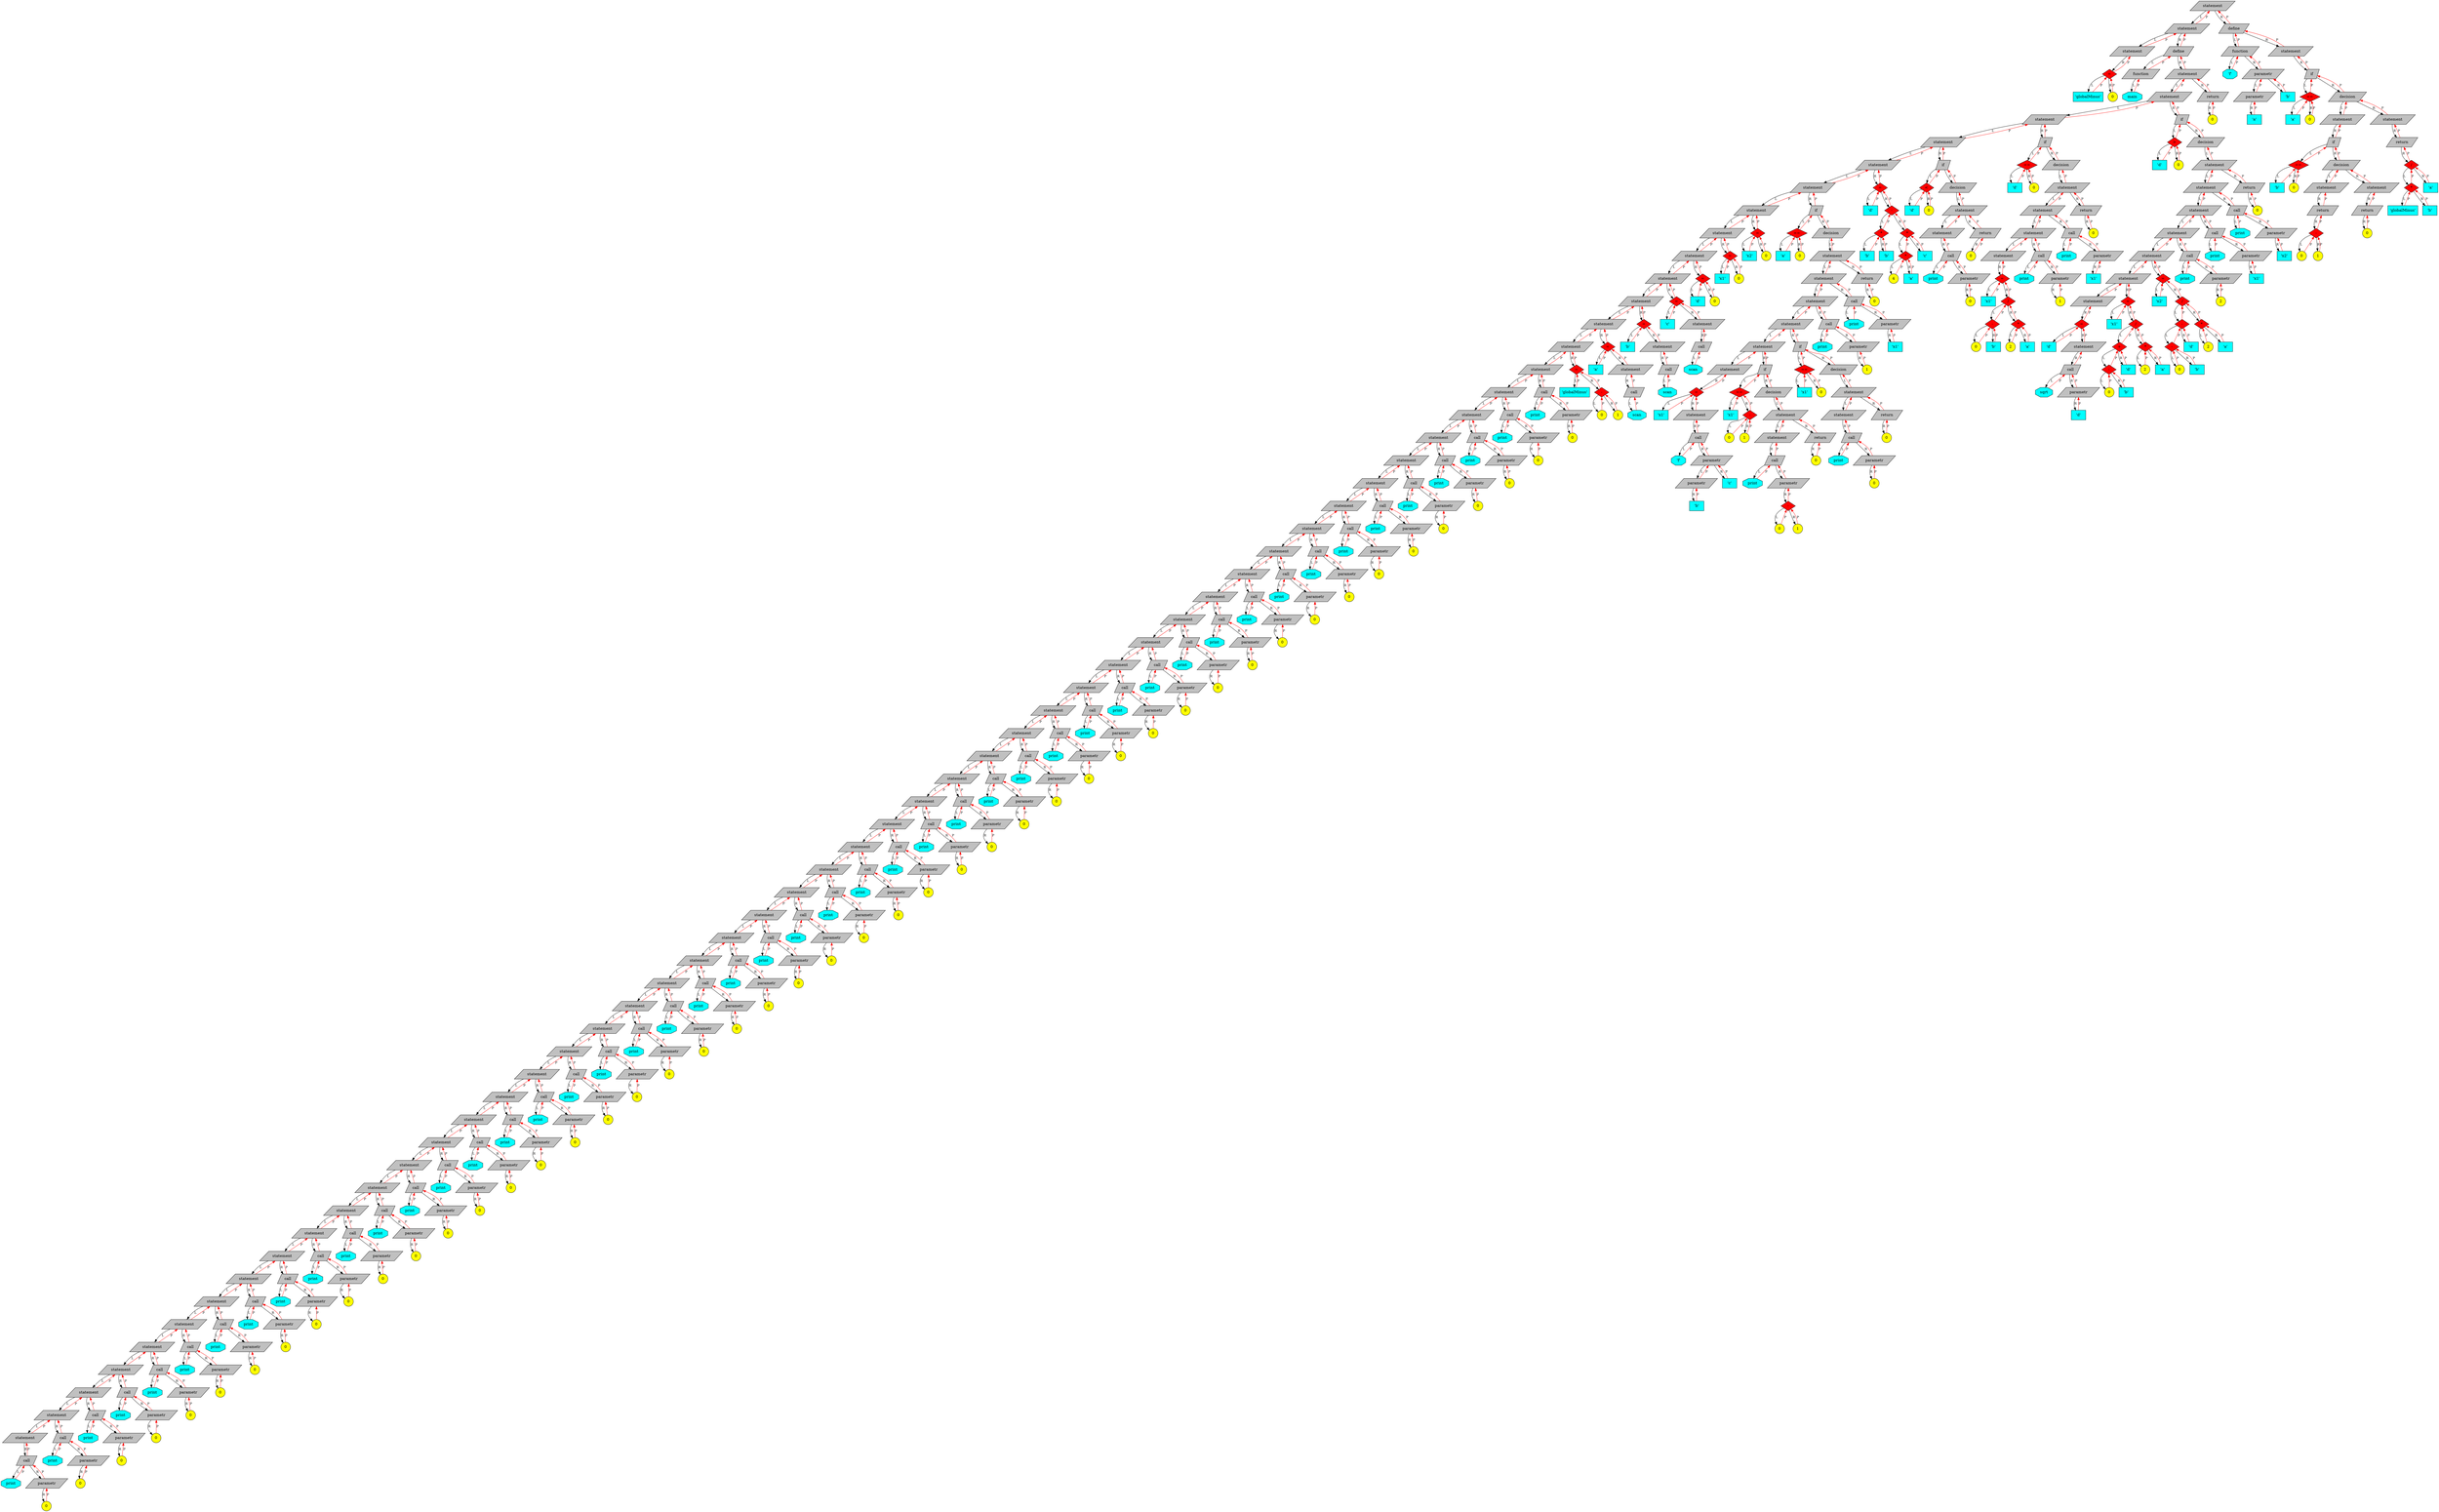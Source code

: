 digraph Tree{

	rankdir=UD;

	node[fontsize=14];

	94922629116256[shape=record, shape=parallelogram, style="filled", fillcolor=grey, label="statement"];
	94922628675488[shape=record, shape=parallelogram, style="filled", fillcolor=grey, label="statement"];
	94922628673984[shape=record, shape=parallelogram, style="filled", fillcolor=grey, label="statement"];
	94922628674048[shape=record, shape=diamond, style="filled", fillcolor=red, label="="];
	94922628674528[shape=record, shape=rectangle, style="filled", fillcolor=cyan, label="'globalMinus'"];
	94922628675008[shape=record, shape=circle, style="filled", fillcolor=yellow, label="0"];
	94922628675552[shape=record, shape=parallelogram, style="filled", fillcolor=grey, label="define"];
	94922628676032[shape=record, shape=parallelogram, style="filled", fillcolor=grey, label="function"];
	94922628676096[shape=record, shape=octagon, style="filled", fillcolor=cyan, label="main"];
	94922629114816[shape=record, shape=parallelogram, style="filled", fillcolor=grey, label="statement"];
	94922629090848[shape=record, shape=parallelogram, style="filled", fillcolor=grey, label="statement"];
	94922629079008[shape=record, shape=parallelogram, style="filled", fillcolor=grey, label="statement"];
	94922629073536[shape=record, shape=parallelogram, style="filled", fillcolor=grey, label="statement"];
	94922629068192[shape=record, shape=parallelogram, style="filled", fillcolor=grey, label="statement"];
	94922629043488[shape=record, shape=parallelogram, style="filled", fillcolor=grey, label="statement"];
	94922629041984[shape=record, shape=parallelogram, style="filled", fillcolor=grey, label="statement"];
	94922629040480[shape=record, shape=parallelogram, style="filled", fillcolor=grey, label="statement"];
	94922629038976[shape=record, shape=parallelogram, style="filled", fillcolor=grey, label="statement"];
	94922629036096[shape=record, shape=parallelogram, style="filled", fillcolor=grey, label="statement"];
	94922629033216[shape=record, shape=parallelogram, style="filled", fillcolor=grey, label="statement"];
	94922629030336[shape=record, shape=parallelogram, style="filled", fillcolor=grey, label="statement"];
	94922629028288[shape=record, shape=parallelogram, style="filled", fillcolor=grey, label="statement"];
	94922629026304[shape=record, shape=parallelogram, style="filled", fillcolor=grey, label="statement"];
	94922629024320[shape=record, shape=parallelogram, style="filled", fillcolor=grey, label="statement"];
	94922629022336[shape=record, shape=parallelogram, style="filled", fillcolor=grey, label="statement"];
	94922629020352[shape=record, shape=parallelogram, style="filled", fillcolor=grey, label="statement"];
	94922629018368[shape=record, shape=parallelogram, style="filled", fillcolor=grey, label="statement"];
	94922629016384[shape=record, shape=parallelogram, style="filled", fillcolor=grey, label="statement"];
	94922629014400[shape=record, shape=parallelogram, style="filled", fillcolor=grey, label="statement"];
	94922629012416[shape=record, shape=parallelogram, style="filled", fillcolor=grey, label="statement"];
	94922629010432[shape=record, shape=parallelogram, style="filled", fillcolor=grey, label="statement"];
	94922629008448[shape=record, shape=parallelogram, style="filled", fillcolor=grey, label="statement"];
	94922629006464[shape=record, shape=parallelogram, style="filled", fillcolor=grey, label="statement"];
	94922629004480[shape=record, shape=parallelogram, style="filled", fillcolor=grey, label="statement"];
	94922629002496[shape=record, shape=parallelogram, style="filled", fillcolor=grey, label="statement"];
	94922629000512[shape=record, shape=parallelogram, style="filled", fillcolor=grey, label="statement"];
	94922628998528[shape=record, shape=parallelogram, style="filled", fillcolor=grey, label="statement"];
	94922628996544[shape=record, shape=parallelogram, style="filled", fillcolor=grey, label="statement"];
	94922628994560[shape=record, shape=parallelogram, style="filled", fillcolor=grey, label="statement"];
	94922628992576[shape=record, shape=parallelogram, style="filled", fillcolor=grey, label="statement"];
	94922628990592[shape=record, shape=parallelogram, style="filled", fillcolor=grey, label="statement"];
	94922628988608[shape=record, shape=parallelogram, style="filled", fillcolor=grey, label="statement"];
	94922628986624[shape=record, shape=parallelogram, style="filled", fillcolor=grey, label="statement"];
	94922628984640[shape=record, shape=parallelogram, style="filled", fillcolor=grey, label="statement"];
	94922628982656[shape=record, shape=parallelogram, style="filled", fillcolor=grey, label="statement"];
	94922628980672[shape=record, shape=parallelogram, style="filled", fillcolor=grey, label="statement"];
	94922628978688[shape=record, shape=parallelogram, style="filled", fillcolor=grey, label="statement"];
	94922628976704[shape=record, shape=parallelogram, style="filled", fillcolor=grey, label="statement"];
	94922628974720[shape=record, shape=parallelogram, style="filled", fillcolor=grey, label="statement"];
	94922628972736[shape=record, shape=parallelogram, style="filled", fillcolor=grey, label="statement"];
	94922628970752[shape=record, shape=parallelogram, style="filled", fillcolor=grey, label="statement"];
	94922628968768[shape=record, shape=parallelogram, style="filled", fillcolor=grey, label="statement"];
	94922628966784[shape=record, shape=parallelogram, style="filled", fillcolor=grey, label="statement"];
	94922628964800[shape=record, shape=parallelogram, style="filled", fillcolor=grey, label="statement"];
	94922628962816[shape=record, shape=parallelogram, style="filled", fillcolor=grey, label="statement"];
	94922628960832[shape=record, shape=parallelogram, style="filled", fillcolor=grey, label="statement"];
	94922628958848[shape=record, shape=parallelogram, style="filled", fillcolor=grey, label="statement"];
	94922628956864[shape=record, shape=parallelogram, style="filled", fillcolor=grey, label="statement"];
	94922628954880[shape=record, shape=parallelogram, style="filled", fillcolor=grey, label="statement"];
	94922628952896[shape=record, shape=parallelogram, style="filled", fillcolor=grey, label="statement"];
	94922628950912[shape=record, shape=parallelogram, style="filled", fillcolor=grey, label="statement"];
	94922628948928[shape=record, shape=parallelogram, style="filled", fillcolor=grey, label="statement"];
	94922628946944[shape=record, shape=parallelogram, style="filled", fillcolor=grey, label="statement"];
	94922628944960[shape=record, shape=parallelogram, style="filled", fillcolor=grey, label="statement"];
	94922628942976[shape=record, shape=parallelogram, style="filled", fillcolor=grey, label="statement"];
	94922628940992[shape=record, shape=parallelogram, style="filled", fillcolor=grey, label="statement"];
	94922628939008[shape=record, shape=parallelogram, style="filled", fillcolor=grey, label="statement"];
	94922628937024[shape=record, shape=parallelogram, style="filled", fillcolor=grey, label="statement"];
	94922628935040[shape=record, shape=parallelogram, style="filled", fillcolor=grey, label="statement"];
	94922628676160[shape=record, shape=parallelogram, style="filled", fillcolor=grey, label="statement"];
	94922628676224[shape=record, shape=parallelogram, style="filled", fillcolor=grey, label="call"];
	94922628676288[shape=record, shape=octagon, style="filled", fillcolor=cyan, label="print"];
	94922628676352[shape=record, shape=parallelogram, style="filled", fillcolor=grey, label="parametr"];
	94922628934144[shape=record, shape=circle, style="filled", fillcolor=yellow, label="0"];
	94922628935104[shape=record, shape=parallelogram, style="filled", fillcolor=grey, label="call"];
	94922628935584[shape=record, shape=octagon, style="filled", fillcolor=cyan, label="print"];
	94922628936064[shape=record, shape=parallelogram, style="filled", fillcolor=grey, label="parametr"];
	94922628936128[shape=record, shape=circle, style="filled", fillcolor=yellow, label="0"];
	94922628937088[shape=record, shape=parallelogram, style="filled", fillcolor=grey, label="call"];
	94922628937568[shape=record, shape=octagon, style="filled", fillcolor=cyan, label="print"];
	94922628938048[shape=record, shape=parallelogram, style="filled", fillcolor=grey, label="parametr"];
	94922628938112[shape=record, shape=circle, style="filled", fillcolor=yellow, label="0"];
	94922628939072[shape=record, shape=parallelogram, style="filled", fillcolor=grey, label="call"];
	94922628939552[shape=record, shape=octagon, style="filled", fillcolor=cyan, label="print"];
	94922628940032[shape=record, shape=parallelogram, style="filled", fillcolor=grey, label="parametr"];
	94922628940096[shape=record, shape=circle, style="filled", fillcolor=yellow, label="0"];
	94922628941056[shape=record, shape=parallelogram, style="filled", fillcolor=grey, label="call"];
	94922628941536[shape=record, shape=octagon, style="filled", fillcolor=cyan, label="print"];
	94922628942016[shape=record, shape=parallelogram, style="filled", fillcolor=grey, label="parametr"];
	94922628942080[shape=record, shape=circle, style="filled", fillcolor=yellow, label="0"];
	94922628943040[shape=record, shape=parallelogram, style="filled", fillcolor=grey, label="call"];
	94922628943520[shape=record, shape=octagon, style="filled", fillcolor=cyan, label="print"];
	94922628944000[shape=record, shape=parallelogram, style="filled", fillcolor=grey, label="parametr"];
	94922628944064[shape=record, shape=circle, style="filled", fillcolor=yellow, label="0"];
	94922628945024[shape=record, shape=parallelogram, style="filled", fillcolor=grey, label="call"];
	94922628945504[shape=record, shape=octagon, style="filled", fillcolor=cyan, label="print"];
	94922628945984[shape=record, shape=parallelogram, style="filled", fillcolor=grey, label="parametr"];
	94922628946048[shape=record, shape=circle, style="filled", fillcolor=yellow, label="0"];
	94922628947008[shape=record, shape=parallelogram, style="filled", fillcolor=grey, label="call"];
	94922628947488[shape=record, shape=octagon, style="filled", fillcolor=cyan, label="print"];
	94922628947968[shape=record, shape=parallelogram, style="filled", fillcolor=grey, label="parametr"];
	94922628948032[shape=record, shape=circle, style="filled", fillcolor=yellow, label="0"];
	94922628948992[shape=record, shape=parallelogram, style="filled", fillcolor=grey, label="call"];
	94922628949472[shape=record, shape=octagon, style="filled", fillcolor=cyan, label="print"];
	94922628949952[shape=record, shape=parallelogram, style="filled", fillcolor=grey, label="parametr"];
	94922628950016[shape=record, shape=circle, style="filled", fillcolor=yellow, label="0"];
	94922628950976[shape=record, shape=parallelogram, style="filled", fillcolor=grey, label="call"];
	94922628951456[shape=record, shape=octagon, style="filled", fillcolor=cyan, label="print"];
	94922628951936[shape=record, shape=parallelogram, style="filled", fillcolor=grey, label="parametr"];
	94922628952000[shape=record, shape=circle, style="filled", fillcolor=yellow, label="0"];
	94922628952960[shape=record, shape=parallelogram, style="filled", fillcolor=grey, label="call"];
	94922628953440[shape=record, shape=octagon, style="filled", fillcolor=cyan, label="print"];
	94922628953920[shape=record, shape=parallelogram, style="filled", fillcolor=grey, label="parametr"];
	94922628953984[shape=record, shape=circle, style="filled", fillcolor=yellow, label="0"];
	94922628954944[shape=record, shape=parallelogram, style="filled", fillcolor=grey, label="call"];
	94922628955424[shape=record, shape=octagon, style="filled", fillcolor=cyan, label="print"];
	94922628955904[shape=record, shape=parallelogram, style="filled", fillcolor=grey, label="parametr"];
	94922628955968[shape=record, shape=circle, style="filled", fillcolor=yellow, label="0"];
	94922628956928[shape=record, shape=parallelogram, style="filled", fillcolor=grey, label="call"];
	94922628957408[shape=record, shape=octagon, style="filled", fillcolor=cyan, label="print"];
	94922628957888[shape=record, shape=parallelogram, style="filled", fillcolor=grey, label="parametr"];
	94922628957952[shape=record, shape=circle, style="filled", fillcolor=yellow, label="0"];
	94922628958912[shape=record, shape=parallelogram, style="filled", fillcolor=grey, label="call"];
	94922628959392[shape=record, shape=octagon, style="filled", fillcolor=cyan, label="print"];
	94922628959872[shape=record, shape=parallelogram, style="filled", fillcolor=grey, label="parametr"];
	94922628959936[shape=record, shape=circle, style="filled", fillcolor=yellow, label="0"];
	94922628960896[shape=record, shape=parallelogram, style="filled", fillcolor=grey, label="call"];
	94922628961376[shape=record, shape=octagon, style="filled", fillcolor=cyan, label="print"];
	94922628961856[shape=record, shape=parallelogram, style="filled", fillcolor=grey, label="parametr"];
	94922628961920[shape=record, shape=circle, style="filled", fillcolor=yellow, label="0"];
	94922628962880[shape=record, shape=parallelogram, style="filled", fillcolor=grey, label="call"];
	94922628963360[shape=record, shape=octagon, style="filled", fillcolor=cyan, label="print"];
	94922628963840[shape=record, shape=parallelogram, style="filled", fillcolor=grey, label="parametr"];
	94922628963904[shape=record, shape=circle, style="filled", fillcolor=yellow, label="0"];
	94922628964864[shape=record, shape=parallelogram, style="filled", fillcolor=grey, label="call"];
	94922628965344[shape=record, shape=octagon, style="filled", fillcolor=cyan, label="print"];
	94922628965824[shape=record, shape=parallelogram, style="filled", fillcolor=grey, label="parametr"];
	94922628965888[shape=record, shape=circle, style="filled", fillcolor=yellow, label="0"];
	94922628966848[shape=record, shape=parallelogram, style="filled", fillcolor=grey, label="call"];
	94922628967328[shape=record, shape=octagon, style="filled", fillcolor=cyan, label="print"];
	94922628967808[shape=record, shape=parallelogram, style="filled", fillcolor=grey, label="parametr"];
	94922628967872[shape=record, shape=circle, style="filled", fillcolor=yellow, label="0"];
	94922628968832[shape=record, shape=parallelogram, style="filled", fillcolor=grey, label="call"];
	94922628969312[shape=record, shape=octagon, style="filled", fillcolor=cyan, label="print"];
	94922628969792[shape=record, shape=parallelogram, style="filled", fillcolor=grey, label="parametr"];
	94922628969856[shape=record, shape=circle, style="filled", fillcolor=yellow, label="0"];
	94922628970816[shape=record, shape=parallelogram, style="filled", fillcolor=grey, label="call"];
	94922628971296[shape=record, shape=octagon, style="filled", fillcolor=cyan, label="print"];
	94922628971776[shape=record, shape=parallelogram, style="filled", fillcolor=grey, label="parametr"];
	94922628971840[shape=record, shape=circle, style="filled", fillcolor=yellow, label="0"];
	94922628972800[shape=record, shape=parallelogram, style="filled", fillcolor=grey, label="call"];
	94922628973280[shape=record, shape=octagon, style="filled", fillcolor=cyan, label="print"];
	94922628973760[shape=record, shape=parallelogram, style="filled", fillcolor=grey, label="parametr"];
	94922628973824[shape=record, shape=circle, style="filled", fillcolor=yellow, label="0"];
	94922628974784[shape=record, shape=parallelogram, style="filled", fillcolor=grey, label="call"];
	94922628975264[shape=record, shape=octagon, style="filled", fillcolor=cyan, label="print"];
	94922628975744[shape=record, shape=parallelogram, style="filled", fillcolor=grey, label="parametr"];
	94922628975808[shape=record, shape=circle, style="filled", fillcolor=yellow, label="0"];
	94922628976768[shape=record, shape=parallelogram, style="filled", fillcolor=grey, label="call"];
	94922628977248[shape=record, shape=octagon, style="filled", fillcolor=cyan, label="print"];
	94922628977728[shape=record, shape=parallelogram, style="filled", fillcolor=grey, label="parametr"];
	94922628977792[shape=record, shape=circle, style="filled", fillcolor=yellow, label="0"];
	94922628978752[shape=record, shape=parallelogram, style="filled", fillcolor=grey, label="call"];
	94922628979232[shape=record, shape=octagon, style="filled", fillcolor=cyan, label="print"];
	94922628979712[shape=record, shape=parallelogram, style="filled", fillcolor=grey, label="parametr"];
	94922628979776[shape=record, shape=circle, style="filled", fillcolor=yellow, label="0"];
	94922628980736[shape=record, shape=parallelogram, style="filled", fillcolor=grey, label="call"];
	94922628981216[shape=record, shape=octagon, style="filled", fillcolor=cyan, label="print"];
	94922628981696[shape=record, shape=parallelogram, style="filled", fillcolor=grey, label="parametr"];
	94922628981760[shape=record, shape=circle, style="filled", fillcolor=yellow, label="0"];
	94922628982720[shape=record, shape=parallelogram, style="filled", fillcolor=grey, label="call"];
	94922628983200[shape=record, shape=octagon, style="filled", fillcolor=cyan, label="print"];
	94922628983680[shape=record, shape=parallelogram, style="filled", fillcolor=grey, label="parametr"];
	94922628983744[shape=record, shape=circle, style="filled", fillcolor=yellow, label="0"];
	94922628984704[shape=record, shape=parallelogram, style="filled", fillcolor=grey, label="call"];
	94922628985184[shape=record, shape=octagon, style="filled", fillcolor=cyan, label="print"];
	94922628985664[shape=record, shape=parallelogram, style="filled", fillcolor=grey, label="parametr"];
	94922628985728[shape=record, shape=circle, style="filled", fillcolor=yellow, label="0"];
	94922628986688[shape=record, shape=parallelogram, style="filled", fillcolor=grey, label="call"];
	94922628987168[shape=record, shape=octagon, style="filled", fillcolor=cyan, label="print"];
	94922628987648[shape=record, shape=parallelogram, style="filled", fillcolor=grey, label="parametr"];
	94922628987712[shape=record, shape=circle, style="filled", fillcolor=yellow, label="0"];
	94922628988672[shape=record, shape=parallelogram, style="filled", fillcolor=grey, label="call"];
	94922628989152[shape=record, shape=octagon, style="filled", fillcolor=cyan, label="print"];
	94922628989632[shape=record, shape=parallelogram, style="filled", fillcolor=grey, label="parametr"];
	94922628989696[shape=record, shape=circle, style="filled", fillcolor=yellow, label="0"];
	94922628990656[shape=record, shape=parallelogram, style="filled", fillcolor=grey, label="call"];
	94922628991136[shape=record, shape=octagon, style="filled", fillcolor=cyan, label="print"];
	94922628991616[shape=record, shape=parallelogram, style="filled", fillcolor=grey, label="parametr"];
	94922628991680[shape=record, shape=circle, style="filled", fillcolor=yellow, label="0"];
	94922628992640[shape=record, shape=parallelogram, style="filled", fillcolor=grey, label="call"];
	94922628993120[shape=record, shape=octagon, style="filled", fillcolor=cyan, label="print"];
	94922628993600[shape=record, shape=parallelogram, style="filled", fillcolor=grey, label="parametr"];
	94922628993664[shape=record, shape=circle, style="filled", fillcolor=yellow, label="0"];
	94922628994624[shape=record, shape=parallelogram, style="filled", fillcolor=grey, label="call"];
	94922628995104[shape=record, shape=octagon, style="filled", fillcolor=cyan, label="print"];
	94922628995584[shape=record, shape=parallelogram, style="filled", fillcolor=grey, label="parametr"];
	94922628995648[shape=record, shape=circle, style="filled", fillcolor=yellow, label="0"];
	94922628996608[shape=record, shape=parallelogram, style="filled", fillcolor=grey, label="call"];
	94922628997088[shape=record, shape=octagon, style="filled", fillcolor=cyan, label="print"];
	94922628997568[shape=record, shape=parallelogram, style="filled", fillcolor=grey, label="parametr"];
	94922628997632[shape=record, shape=circle, style="filled", fillcolor=yellow, label="0"];
	94922628998592[shape=record, shape=parallelogram, style="filled", fillcolor=grey, label="call"];
	94922628999072[shape=record, shape=octagon, style="filled", fillcolor=cyan, label="print"];
	94922628999552[shape=record, shape=parallelogram, style="filled", fillcolor=grey, label="parametr"];
	94922628999616[shape=record, shape=circle, style="filled", fillcolor=yellow, label="0"];
	94922629000576[shape=record, shape=parallelogram, style="filled", fillcolor=grey, label="call"];
	94922629001056[shape=record, shape=octagon, style="filled", fillcolor=cyan, label="print"];
	94922629001536[shape=record, shape=parallelogram, style="filled", fillcolor=grey, label="parametr"];
	94922629001600[shape=record, shape=circle, style="filled", fillcolor=yellow, label="0"];
	94922629002560[shape=record, shape=parallelogram, style="filled", fillcolor=grey, label="call"];
	94922629003040[shape=record, shape=octagon, style="filled", fillcolor=cyan, label="print"];
	94922629003520[shape=record, shape=parallelogram, style="filled", fillcolor=grey, label="parametr"];
	94922629003584[shape=record, shape=circle, style="filled", fillcolor=yellow, label="0"];
	94922629004544[shape=record, shape=parallelogram, style="filled", fillcolor=grey, label="call"];
	94922629005024[shape=record, shape=octagon, style="filled", fillcolor=cyan, label="print"];
	94922629005504[shape=record, shape=parallelogram, style="filled", fillcolor=grey, label="parametr"];
	94922629005568[shape=record, shape=circle, style="filled", fillcolor=yellow, label="0"];
	94922629006528[shape=record, shape=parallelogram, style="filled", fillcolor=grey, label="call"];
	94922629007008[shape=record, shape=octagon, style="filled", fillcolor=cyan, label="print"];
	94922629007488[shape=record, shape=parallelogram, style="filled", fillcolor=grey, label="parametr"];
	94922629007552[shape=record, shape=circle, style="filled", fillcolor=yellow, label="0"];
	94922629008512[shape=record, shape=parallelogram, style="filled", fillcolor=grey, label="call"];
	94922629008992[shape=record, shape=octagon, style="filled", fillcolor=cyan, label="print"];
	94922629009472[shape=record, shape=parallelogram, style="filled", fillcolor=grey, label="parametr"];
	94922629009536[shape=record, shape=circle, style="filled", fillcolor=yellow, label="0"];
	94922629010496[shape=record, shape=parallelogram, style="filled", fillcolor=grey, label="call"];
	94922629010976[shape=record, shape=octagon, style="filled", fillcolor=cyan, label="print"];
	94922629011456[shape=record, shape=parallelogram, style="filled", fillcolor=grey, label="parametr"];
	94922629011520[shape=record, shape=circle, style="filled", fillcolor=yellow, label="0"];
	94922629012480[shape=record, shape=parallelogram, style="filled", fillcolor=grey, label="call"];
	94922629012960[shape=record, shape=octagon, style="filled", fillcolor=cyan, label="print"];
	94922629013440[shape=record, shape=parallelogram, style="filled", fillcolor=grey, label="parametr"];
	94922629013504[shape=record, shape=circle, style="filled", fillcolor=yellow, label="0"];
	94922629014464[shape=record, shape=parallelogram, style="filled", fillcolor=grey, label="call"];
	94922629014944[shape=record, shape=octagon, style="filled", fillcolor=cyan, label="print"];
	94922629015424[shape=record, shape=parallelogram, style="filled", fillcolor=grey, label="parametr"];
	94922629015488[shape=record, shape=circle, style="filled", fillcolor=yellow, label="0"];
	94922629016448[shape=record, shape=parallelogram, style="filled", fillcolor=grey, label="call"];
	94922629016928[shape=record, shape=octagon, style="filled", fillcolor=cyan, label="print"];
	94922629017408[shape=record, shape=parallelogram, style="filled", fillcolor=grey, label="parametr"];
	94922629017472[shape=record, shape=circle, style="filled", fillcolor=yellow, label="0"];
	94922629018432[shape=record, shape=parallelogram, style="filled", fillcolor=grey, label="call"];
	94922629018912[shape=record, shape=octagon, style="filled", fillcolor=cyan, label="print"];
	94922629019392[shape=record, shape=parallelogram, style="filled", fillcolor=grey, label="parametr"];
	94922629019456[shape=record, shape=circle, style="filled", fillcolor=yellow, label="0"];
	94922629020416[shape=record, shape=parallelogram, style="filled", fillcolor=grey, label="call"];
	94922629020896[shape=record, shape=octagon, style="filled", fillcolor=cyan, label="print"];
	94922629021376[shape=record, shape=parallelogram, style="filled", fillcolor=grey, label="parametr"];
	94922629021440[shape=record, shape=circle, style="filled", fillcolor=yellow, label="0"];
	94922629022400[shape=record, shape=parallelogram, style="filled", fillcolor=grey, label="call"];
	94922629022880[shape=record, shape=octagon, style="filled", fillcolor=cyan, label="print"];
	94922629023360[shape=record, shape=parallelogram, style="filled", fillcolor=grey, label="parametr"];
	94922629023424[shape=record, shape=circle, style="filled", fillcolor=yellow, label="0"];
	94922629024384[shape=record, shape=parallelogram, style="filled", fillcolor=grey, label="call"];
	94922629024864[shape=record, shape=octagon, style="filled", fillcolor=cyan, label="print"];
	94922629025344[shape=record, shape=parallelogram, style="filled", fillcolor=grey, label="parametr"];
	94922629025408[shape=record, shape=circle, style="filled", fillcolor=yellow, label="0"];
	94922629026368[shape=record, shape=parallelogram, style="filled", fillcolor=grey, label="call"];
	94922629026848[shape=record, shape=octagon, style="filled", fillcolor=cyan, label="print"];
	94922629027328[shape=record, shape=parallelogram, style="filled", fillcolor=grey, label="parametr"];
	94922629027392[shape=record, shape=circle, style="filled", fillcolor=yellow, label="0"];
	94922629028352[shape=record, shape=diamond, style="filled", fillcolor=red, label="="];
	94922629028832[shape=record, shape=rectangle, style="filled", fillcolor=cyan, label="'globalMinus'"];
	94922629029440[shape=record, shape=diamond, style="filled", fillcolor=red, label="-"];
	94922629029312[shape=record, shape=circle, style="filled", fillcolor=yellow, label="0"];
	94922629029376[shape=record, shape=circle, style="filled", fillcolor=yellow, label="1"];
	94922629030400[shape=record, shape=diamond, style="filled", fillcolor=red, label="="];
	94922629030880[shape=record, shape=rectangle, style="filled", fillcolor=cyan, label="'a'"];
	94922629031360[shape=record, shape=parallelogram, style="filled", fillcolor=grey, label="statement"];
	94922629031424[shape=record, shape=parallelogram, style="filled", fillcolor=grey, label="call"];
	94922629031904[shape=record, shape=octagon, style="filled", fillcolor=cyan, label="scan"];
	94922629033280[shape=record, shape=diamond, style="filled", fillcolor=red, label="="];
	94922629033760[shape=record, shape=rectangle, style="filled", fillcolor=cyan, label="'b'"];
	94922629034240[shape=record, shape=parallelogram, style="filled", fillcolor=grey, label="statement"];
	94922629034304[shape=record, shape=parallelogram, style="filled", fillcolor=grey, label="call"];
	94922629034784[shape=record, shape=octagon, style="filled", fillcolor=cyan, label="scan"];
	94922629036160[shape=record, shape=diamond, style="filled", fillcolor=red, label="="];
	94922629036640[shape=record, shape=rectangle, style="filled", fillcolor=cyan, label="'c'"];
	94922629037120[shape=record, shape=parallelogram, style="filled", fillcolor=grey, label="statement"];
	94922629037184[shape=record, shape=parallelogram, style="filled", fillcolor=grey, label="call"];
	94922629037664[shape=record, shape=octagon, style="filled", fillcolor=cyan, label="scan"];
	94922629039040[shape=record, shape=diamond, style="filled", fillcolor=red, label="="];
	94922629039520[shape=record, shape=rectangle, style="filled", fillcolor=cyan, label="'d'"];
	94922629040000[shape=record, shape=circle, style="filled", fillcolor=yellow, label="0"];
	94922629040544[shape=record, shape=diamond, style="filled", fillcolor=red, label="="];
	94922629041024[shape=record, shape=rectangle, style="filled", fillcolor=cyan, label="'x1'"];
	94922629041504[shape=record, shape=circle, style="filled", fillcolor=yellow, label="0"];
	94922629042048[shape=record, shape=diamond, style="filled", fillcolor=red, label="="];
	94922629042528[shape=record, shape=rectangle, style="filled", fillcolor=cyan, label="'x2'"];
	94922629043008[shape=record, shape=circle, style="filled", fillcolor=yellow, label="0"];
	94922629043552[shape=record, shape=parallelogram, style="filled", fillcolor=grey, label="if"];
	94922629044576[shape=record, shape=diamond, style="filled", fillcolor=red, label="=="];
	94922629044032[shape=record, shape=rectangle, style="filled", fillcolor=cyan, label="'a'"];
	94922629044512[shape=record, shape=circle, style="filled", fillcolor=yellow, label="0"];
	94922629045056[shape=record, shape=parallelogram, style="filled", fillcolor=grey, label="decision"];
	94922629066752[shape=record, shape=parallelogram, style="filled", fillcolor=grey, label="statement"];
	94922629064352[shape=record, shape=parallelogram, style="filled", fillcolor=grey, label="statement"];
	94922629062368[shape=record, shape=parallelogram, style="filled", fillcolor=grey, label="statement"];
	94922629056896[shape=record, shape=parallelogram, style="filled", fillcolor=grey, label="statement"];
	94922629050336[shape=record, shape=parallelogram, style="filled", fillcolor=grey, label="statement"];
	94922629045536[shape=record, shape=parallelogram, style="filled", fillcolor=grey, label="statement"];
	94922629045600[shape=record, shape=diamond, style="filled", fillcolor=red, label="="];
	94922629046080[shape=record, shape=rectangle, style="filled", fillcolor=cyan, label="'x1'"];
	94922629046560[shape=record, shape=parallelogram, style="filled", fillcolor=grey, label="statement"];
	94922629046624[shape=record, shape=parallelogram, style="filled", fillcolor=grey, label="call"];
	94922629047104[shape=record, shape=octagon, style="filled", fillcolor=cyan, label="'f'"];
	94922629048544[shape=record, shape=parallelogram, style="filled", fillcolor=grey, label="parametr"];
	94922629047584[shape=record, shape=parallelogram, style="filled", fillcolor=grey, label="parametr"];
	94922629047648[shape=record, shape=rectangle, style="filled", fillcolor=cyan, label="'b'"];
	94922629048608[shape=record, shape=rectangle, style="filled", fillcolor=cyan, label="'c'"];
	94922629050400[shape=record, shape=parallelogram, style="filled", fillcolor=grey, label="if"];
	94922629051968[shape=record, shape=diamond, style="filled", fillcolor=red, label="=="];
	94922629050880[shape=record, shape=rectangle, style="filled", fillcolor=cyan, label="'x1'"];
	94922629051488[shape=record, shape=diamond, style="filled", fillcolor=red, label="-"];
	94922629051360[shape=record, shape=circle, style="filled", fillcolor=yellow, label="0"];
	94922629051424[shape=record, shape=circle, style="filled", fillcolor=yellow, label="1"];
	94922629052448[shape=record, shape=parallelogram, style="filled", fillcolor=grey, label="decision"];
	94922629055456[shape=record, shape=parallelogram, style="filled", fillcolor=grey, label="statement"];
	94922629052928[shape=record, shape=parallelogram, style="filled", fillcolor=grey, label="statement"];
	94922629052992[shape=record, shape=parallelogram, style="filled", fillcolor=grey, label="call"];
	94922629053472[shape=record, shape=octagon, style="filled", fillcolor=cyan, label="print"];
	94922629053952[shape=record, shape=parallelogram, style="filled", fillcolor=grey, label="parametr"];
	94922629054144[shape=record, shape=diamond, style="filled", fillcolor=red, label="-"];
	94922629054016[shape=record, shape=circle, style="filled", fillcolor=yellow, label="0"];
	94922629054080[shape=record, shape=circle, style="filled", fillcolor=yellow, label="1"];
	94922629055520[shape=record, shape=parallelogram, style="filled", fillcolor=grey, label="return"];
	94922629056000[shape=record, shape=circle, style="filled", fillcolor=yellow, label="0"];
	94922629056960[shape=record, shape=parallelogram, style="filled", fillcolor=grey, label="if"];
	94922629057984[shape=record, shape=diamond, style="filled", fillcolor=red, label="=="];
	94922629057440[shape=record, shape=rectangle, style="filled", fillcolor=cyan, label="'x1'"];
	94922629057920[shape=record, shape=circle, style="filled", fillcolor=yellow, label="0"];
	94922629058464[shape=record, shape=parallelogram, style="filled", fillcolor=grey, label="decision"];
	94922629060928[shape=record, shape=parallelogram, style="filled", fillcolor=grey, label="statement"];
	94922629058944[shape=record, shape=parallelogram, style="filled", fillcolor=grey, label="statement"];
	94922629059008[shape=record, shape=parallelogram, style="filled", fillcolor=grey, label="call"];
	94922629059488[shape=record, shape=octagon, style="filled", fillcolor=cyan, label="print"];
	94922629059968[shape=record, shape=parallelogram, style="filled", fillcolor=grey, label="parametr"];
	94922629060032[shape=record, shape=circle, style="filled", fillcolor=yellow, label="0"];
	94922629060992[shape=record, shape=parallelogram, style="filled", fillcolor=grey, label="return"];
	94922629061472[shape=record, shape=circle, style="filled", fillcolor=yellow, label="0"];
	94922629062432[shape=record, shape=parallelogram, style="filled", fillcolor=grey, label="call"];
	94922629062912[shape=record, shape=octagon, style="filled", fillcolor=cyan, label="print"];
	94922629063392[shape=record, shape=parallelogram, style="filled", fillcolor=grey, label="parametr"];
	94922629063456[shape=record, shape=circle, style="filled", fillcolor=yellow, label="1"];
	94922629064416[shape=record, shape=parallelogram, style="filled", fillcolor=grey, label="call"];
	94922629064896[shape=record, shape=octagon, style="filled", fillcolor=cyan, label="print"];
	94922629065376[shape=record, shape=parallelogram, style="filled", fillcolor=grey, label="parametr"];
	94922629065440[shape=record, shape=rectangle, style="filled", fillcolor=cyan, label="'x1'"];
	94922629066816[shape=record, shape=parallelogram, style="filled", fillcolor=grey, label="return"];
	94922629067296[shape=record, shape=circle, style="filled", fillcolor=yellow, label="0"];
	94922629068256[shape=record, shape=diamond, style="filled", fillcolor=red, label="="];
	94922629068736[shape=record, shape=rectangle, style="filled", fillcolor=cyan, label="'d'"];
	94922629072640[shape=record, shape=diamond, style="filled", fillcolor=red, label="-"];
	94922629070176[shape=record, shape=diamond, style="filled", fillcolor=red, label="*"];
	94922629069216[shape=record, shape=rectangle, style="filled", fillcolor=cyan, label="'b'"];
	94922629069696[shape=record, shape=rectangle, style="filled", fillcolor=cyan, label="'b'"];
	94922629072160[shape=record, shape=diamond, style="filled", fillcolor=red, label="*"];
	94922629071200[shape=record, shape=diamond, style="filled", fillcolor=red, label="*"];
	94922629070656[shape=record, shape=circle, style="filled", fillcolor=yellow, label="4"];
	94922629070720[shape=record, shape=rectangle, style="filled", fillcolor=cyan, label="'a'"];
	94922629071680[shape=record, shape=rectangle, style="filled", fillcolor=cyan, label="'c'"];
	94922629073600[shape=record, shape=parallelogram, style="filled", fillcolor=grey, label="if"];
	94922629074624[shape=record, shape=diamond, style="filled", fillcolor=red, label="<"];
	94922629074080[shape=record, shape=rectangle, style="filled", fillcolor=cyan, label="'d'"];
	94922629074560[shape=record, shape=circle, style="filled", fillcolor=yellow, label="0"];
	94922629075104[shape=record, shape=parallelogram, style="filled", fillcolor=grey, label="decision"];
	94922629077568[shape=record, shape=parallelogram, style="filled", fillcolor=grey, label="statement"];
	94922629075584[shape=record, shape=parallelogram, style="filled", fillcolor=grey, label="statement"];
	94922629075648[shape=record, shape=parallelogram, style="filled", fillcolor=grey, label="call"];
	94922629076128[shape=record, shape=octagon, style="filled", fillcolor=cyan, label="print"];
	94922629076608[shape=record, shape=parallelogram, style="filled", fillcolor=grey, label="parametr"];
	94922629076672[shape=record, shape=circle, style="filled", fillcolor=yellow, label="0"];
	94922629077632[shape=record, shape=parallelogram, style="filled", fillcolor=grey, label="return"];
	94922629078112[shape=record, shape=circle, style="filled", fillcolor=yellow, label="0"];
	94922629079072[shape=record, shape=parallelogram, style="filled", fillcolor=grey, label="if"];
	94922629080096[shape=record, shape=diamond, style="filled", fillcolor=red, label="=="];
	94922629079552[shape=record, shape=rectangle, style="filled", fillcolor=cyan, label="'d'"];
	94922629080032[shape=record, shape=circle, style="filled", fillcolor=yellow, label="0"];
	94922629080576[shape=record, shape=parallelogram, style="filled", fillcolor=grey, label="decision"];
	94922629089408[shape=record, shape=parallelogram, style="filled", fillcolor=grey, label="statement"];
	94922629087008[shape=record, shape=parallelogram, style="filled", fillcolor=grey, label="statement"];
	94922629085024[shape=record, shape=parallelogram, style="filled", fillcolor=grey, label="statement"];
	94922629081056[shape=record, shape=parallelogram, style="filled", fillcolor=grey, label="statement"];
	94922629081120[shape=record, shape=diamond, style="filled", fillcolor=red, label="="];
	94922629081600[shape=record, shape=rectangle, style="filled", fillcolor=cyan, label="'x1'"];
	94922629084128[shape=record, shape=diamond, style="filled", fillcolor=red, label="/"];
	94922629082624[shape=record, shape=diamond, style="filled", fillcolor=red, label="-"];
	94922629082080[shape=record, shape=circle, style="filled", fillcolor=yellow, label="0"];
	94922629082144[shape=record, shape=rectangle, style="filled", fillcolor=cyan, label="'b'"];
	94922629083648[shape=record, shape=diamond, style="filled", fillcolor=red, label="*"];
	94922629083104[shape=record, shape=circle, style="filled", fillcolor=yellow, label="2"];
	94922629083168[shape=record, shape=rectangle, style="filled", fillcolor=cyan, label="'a'"];
	94922629085088[shape=record, shape=parallelogram, style="filled", fillcolor=grey, label="call"];
	94922629085568[shape=record, shape=octagon, style="filled", fillcolor=cyan, label="print"];
	94922629086048[shape=record, shape=parallelogram, style="filled", fillcolor=grey, label="parametr"];
	94922629086112[shape=record, shape=circle, style="filled", fillcolor=yellow, label="1"];
	94922629087072[shape=record, shape=parallelogram, style="filled", fillcolor=grey, label="call"];
	94922629087552[shape=record, shape=octagon, style="filled", fillcolor=cyan, label="print"];
	94922629088032[shape=record, shape=parallelogram, style="filled", fillcolor=grey, label="parametr"];
	94922629088096[shape=record, shape=rectangle, style="filled", fillcolor=cyan, label="'x1'"];
	94922629089472[shape=record, shape=parallelogram, style="filled", fillcolor=grey, label="return"];
	94922629089952[shape=record, shape=circle, style="filled", fillcolor=yellow, label="0"];
	94922629090912[shape=record, shape=parallelogram, style="filled", fillcolor=grey, label="if"];
	94922629091936[shape=record, shape=diamond, style="filled", fillcolor=red, label=">"];
	94922629091392[shape=record, shape=rectangle, style="filled", fillcolor=cyan, label="'d'"];
	94922629091872[shape=record, shape=circle, style="filled", fillcolor=yellow, label="0"];
	94922629092416[shape=record, shape=parallelogram, style="filled", fillcolor=grey, label="decision"];
	94922629113376[shape=record, shape=parallelogram, style="filled", fillcolor=grey, label="statement"];
	94922629110976[shape=record, shape=parallelogram, style="filled", fillcolor=grey, label="statement"];
	94922629108576[shape=record, shape=parallelogram, style="filled", fillcolor=grey, label="statement"];
	94922629106592[shape=record, shape=parallelogram, style="filled", fillcolor=grey, label="statement"];
	94922629101664[shape=record, shape=parallelogram, style="filled", fillcolor=grey, label="statement"];
	94922629096736[shape=record, shape=parallelogram, style="filled", fillcolor=grey, label="statement"];
	94922629092896[shape=record, shape=parallelogram, style="filled", fillcolor=grey, label="statement"];
	94922629092960[shape=record, shape=diamond, style="filled", fillcolor=red, label="="];
	94922629093440[shape=record, shape=rectangle, style="filled", fillcolor=cyan, label="'d'"];
	94922629093920[shape=record, shape=parallelogram, style="filled", fillcolor=grey, label="statement"];
	94922629093984[shape=record, shape=parallelogram, style="filled", fillcolor=grey, label="call"];
	94922629094464[shape=record, shape=octagon, style="filled", fillcolor=cyan, label="sqrt"];
	94922629094944[shape=record, shape=parallelogram, style="filled", fillcolor=grey, label="parametr"];
	94922629095008[shape=record, shape=rectangle, style="filled", fillcolor=cyan, label="'d'"];
	94922629096800[shape=record, shape=diamond, style="filled", fillcolor=red, label="="];
	94922629097280[shape=record, shape=rectangle, style="filled", fillcolor=cyan, label="'x1'"];
	94922629100768[shape=record, shape=diamond, style="filled", fillcolor=red, label="/"];
	94922629099264[shape=record, shape=diamond, style="filled", fillcolor=red, label="+"];
	94922629098304[shape=record, shape=diamond, style="filled", fillcolor=red, label="-"];
	94922629097760[shape=record, shape=circle, style="filled", fillcolor=yellow, label="0"];
	94922629097824[shape=record, shape=rectangle, style="filled", fillcolor=cyan, label="'b'"];
	94922629098784[shape=record, shape=rectangle, style="filled", fillcolor=cyan, label="'d'"];
	94922629100288[shape=record, shape=diamond, style="filled", fillcolor=red, label="*"];
	94922629099744[shape=record, shape=circle, style="filled", fillcolor=yellow, label="2"];
	94922629099808[shape=record, shape=rectangle, style="filled", fillcolor=cyan, label="'a'"];
	94922629101728[shape=record, shape=diamond, style="filled", fillcolor=red, label="="];
	94922629102208[shape=record, shape=rectangle, style="filled", fillcolor=cyan, label="'x2'"];
	94922629105696[shape=record, shape=diamond, style="filled", fillcolor=red, label="/"];
	94922629104192[shape=record, shape=diamond, style="filled", fillcolor=red, label="-"];
	94922629103232[shape=record, shape=diamond, style="filled", fillcolor=red, label="-"];
	94922629102688[shape=record, shape=circle, style="filled", fillcolor=yellow, label="0"];
	94922629102752[shape=record, shape=rectangle, style="filled", fillcolor=cyan, label="'b'"];
	94922629103712[shape=record, shape=rectangle, style="filled", fillcolor=cyan, label="'d'"];
	94922629105216[shape=record, shape=diamond, style="filled", fillcolor=red, label="*"];
	94922629104672[shape=record, shape=circle, style="filled", fillcolor=yellow, label="2"];
	94922629104736[shape=record, shape=rectangle, style="filled", fillcolor=cyan, label="'a'"];
	94922629106656[shape=record, shape=parallelogram, style="filled", fillcolor=grey, label="call"];
	94922629107136[shape=record, shape=octagon, style="filled", fillcolor=cyan, label="print"];
	94922629107616[shape=record, shape=parallelogram, style="filled", fillcolor=grey, label="parametr"];
	94922629107680[shape=record, shape=circle, style="filled", fillcolor=yellow, label="2"];
	94922629108640[shape=record, shape=parallelogram, style="filled", fillcolor=grey, label="call"];
	94922629109120[shape=record, shape=octagon, style="filled", fillcolor=cyan, label="print"];
	94922629109600[shape=record, shape=parallelogram, style="filled", fillcolor=grey, label="parametr"];
	94922629109664[shape=record, shape=rectangle, style="filled", fillcolor=cyan, label="'x1'"];
	94922629111040[shape=record, shape=parallelogram, style="filled", fillcolor=grey, label="call"];
	94922629111520[shape=record, shape=octagon, style="filled", fillcolor=cyan, label="print"];
	94922629112000[shape=record, shape=parallelogram, style="filled", fillcolor=grey, label="parametr"];
	94922629112064[shape=record, shape=rectangle, style="filled", fillcolor=cyan, label="'x2'"];
	94922629113440[shape=record, shape=parallelogram, style="filled", fillcolor=grey, label="return"];
	94922629113920[shape=record, shape=circle, style="filled", fillcolor=yellow, label="0"];
	94922629114880[shape=record, shape=parallelogram, style="filled", fillcolor=grey, label="return"];
	94922629115360[shape=record, shape=circle, style="filled", fillcolor=yellow, label="0"];
	94922629116320[shape=record, shape=parallelogram, style="filled", fillcolor=grey, label="define"];
	94922629116800[shape=record, shape=parallelogram, style="filled", fillcolor=grey, label="function"];
	94922629117280[shape=record, shape=octagon, style="filled", fillcolor=cyan, label="'f'"];
	94922629118720[shape=record, shape=parallelogram, style="filled", fillcolor=grey, label="parametr"];
	94922629117760[shape=record, shape=parallelogram, style="filled", fillcolor=grey, label="parametr"];
	94922629117824[shape=record, shape=rectangle, style="filled", fillcolor=cyan, label="'a'"];
	94922629118784[shape=record, shape=rectangle, style="filled", fillcolor=cyan, label="'b'"];
	94922629119680[shape=record, shape=parallelogram, style="filled", fillcolor=grey, label="statement"];
	94922629119744[shape=record, shape=parallelogram, style="filled", fillcolor=grey, label="if"];
	94922629120768[shape=record, shape=diamond, style="filled", fillcolor=red, label="=="];
	94922629120224[shape=record, shape=rectangle, style="filled", fillcolor=cyan, label="'a'"];
	94922629120704[shape=record, shape=circle, style="filled", fillcolor=yellow, label="0"];
	94922629121248[shape=record, shape=parallelogram, style="filled", fillcolor=grey, label="decision"];
	94922629121728[shape=record, shape=parallelogram, style="filled", fillcolor=grey, label="statement"];
	94922629121792[shape=record, shape=parallelogram, style="filled", fillcolor=grey, label="if"];
	94922629122816[shape=record, shape=diamond, style="filled", fillcolor=red, label="=="];
	94922629122272[shape=record, shape=rectangle, style="filled", fillcolor=cyan, label="'b'"];
	94922629122752[shape=record, shape=circle, style="filled", fillcolor=yellow, label="0"];
	94922629123296[shape=record, shape=parallelogram, style="filled", fillcolor=grey, label="decision"];
	94922629123776[shape=record, shape=parallelogram, style="filled", fillcolor=grey, label="statement"];
	94922629123840[shape=record, shape=parallelogram, style="filled", fillcolor=grey, label="return"];
	94922629124448[shape=record, shape=diamond, style="filled", fillcolor=red, label="-"];
	94922629124320[shape=record, shape=circle, style="filled", fillcolor=yellow, label="0"];
	94922629124384[shape=record, shape=circle, style="filled", fillcolor=yellow, label="1"];
	94922629125344[shape=record, shape=parallelogram, style="filled", fillcolor=grey, label="statement"];
	94922629125408[shape=record, shape=parallelogram, style="filled", fillcolor=grey, label="return"];
	94922629125888[shape=record, shape=circle, style="filled", fillcolor=yellow, label="0"];
	94922629126784[shape=record, shape=parallelogram, style="filled", fillcolor=grey, label="statement"];
	94922629126848[shape=record, shape=parallelogram, style="filled", fillcolor=grey, label="return"];
	94922629129248[shape=record, shape=diamond, style="filled", fillcolor=red, label="/"];
	94922629128288[shape=record, shape=diamond, style="filled", fillcolor=red, label="*"];
	94922629127328[shape=record, shape=rectangle, style="filled", fillcolor=cyan, label="'globalMinus'"];
	94922629127808[shape=record, shape=rectangle, style="filled", fillcolor=cyan, label="'b'"];
	94922629128768[shape=record, shape=rectangle, style="filled", fillcolor=cyan, label="'a'"];

	94922629116256 -> 94922628675488[label = "L", fontsize=12]
	94922629116256 -> 94922629116320[label = "R", fontsize=12]
	94922628675488 -> 94922629116256[label = "P", color=red, fontsize=12]
	94922628675488 -> 94922628673984[label = "L", fontsize=12]
	94922628675488 -> 94922628675552[label = "R", fontsize=12]
	94922628673984 -> 94922628675488[label = "P", color=red, fontsize=12]
	94922628673984 -> 94922628674048[label = "R", fontsize=12]
	94922628674048 -> 94922628673984[label = "P", color=red, fontsize=12]
	94922628674048 -> 94922628674528[label = "L", fontsize=12]
	94922628674048 -> 94922628675008[label = "R", fontsize=12]
	94922628674528 -> 94922628674048[label = "P", color=red, fontsize=12]
	94922628675008 -> 94922628674048[label = "P", color=red, fontsize=12]
	94922628675552 -> 94922628675488[label = "P", color=red, fontsize=12]
	94922628675552 -> 94922628676032[label = "L", fontsize=12]
	94922628675552 -> 94922629114816[label = "R", fontsize=12]
	94922628676032 -> 94922628675552[label = "P", color=red, fontsize=12]
	94922628676032 -> 94922628676096[label = "L", fontsize=12]
	94922628676096 -> 94922628676032[label = "P", color=red, fontsize=12]
	94922629114816 -> 94922628675552[label = "P", color=red, fontsize=12]
	94922629114816 -> 94922629090848[label = "L", fontsize=12]
	94922629114816 -> 94922629114880[label = "R", fontsize=12]
	94922629090848 -> 94922629114816[label = "P", color=red, fontsize=12]
	94922629090848 -> 94922629079008[label = "L", fontsize=12]
	94922629090848 -> 94922629090912[label = "R", fontsize=12]
	94922629079008 -> 94922629090848[label = "P", color=red, fontsize=12]
	94922629079008 -> 94922629073536[label = "L", fontsize=12]
	94922629079008 -> 94922629079072[label = "R", fontsize=12]
	94922629073536 -> 94922629079008[label = "P", color=red, fontsize=12]
	94922629073536 -> 94922629068192[label = "L", fontsize=12]
	94922629073536 -> 94922629073600[label = "R", fontsize=12]
	94922629068192 -> 94922629073536[label = "P", color=red, fontsize=12]
	94922629068192 -> 94922629043488[label = "L", fontsize=12]
	94922629068192 -> 94922629068256[label = "R", fontsize=12]
	94922629043488 -> 94922629068192[label = "P", color=red, fontsize=12]
	94922629043488 -> 94922629041984[label = "L", fontsize=12]
	94922629043488 -> 94922629043552[label = "R", fontsize=12]
	94922629041984 -> 94922629043488[label = "P", color=red, fontsize=12]
	94922629041984 -> 94922629040480[label = "L", fontsize=12]
	94922629041984 -> 94922629042048[label = "R", fontsize=12]
	94922629040480 -> 94922629041984[label = "P", color=red, fontsize=12]
	94922629040480 -> 94922629038976[label = "L", fontsize=12]
	94922629040480 -> 94922629040544[label = "R", fontsize=12]
	94922629038976 -> 94922629040480[label = "P", color=red, fontsize=12]
	94922629038976 -> 94922629036096[label = "L", fontsize=12]
	94922629038976 -> 94922629039040[label = "R", fontsize=12]
	94922629036096 -> 94922629038976[label = "P", color=red, fontsize=12]
	94922629036096 -> 94922629033216[label = "L", fontsize=12]
	94922629036096 -> 94922629036160[label = "R", fontsize=12]
	94922629033216 -> 94922629036096[label = "P", color=red, fontsize=12]
	94922629033216 -> 94922629030336[label = "L", fontsize=12]
	94922629033216 -> 94922629033280[label = "R", fontsize=12]
	94922629030336 -> 94922629033216[label = "P", color=red, fontsize=12]
	94922629030336 -> 94922629028288[label = "L", fontsize=12]
	94922629030336 -> 94922629030400[label = "R", fontsize=12]
	94922629028288 -> 94922629030336[label = "P", color=red, fontsize=12]
	94922629028288 -> 94922629026304[label = "L", fontsize=12]
	94922629028288 -> 94922629028352[label = "R", fontsize=12]
	94922629026304 -> 94922629028288[label = "P", color=red, fontsize=12]
	94922629026304 -> 94922629024320[label = "L", fontsize=12]
	94922629026304 -> 94922629026368[label = "R", fontsize=12]
	94922629024320 -> 94922629026304[label = "P", color=red, fontsize=12]
	94922629024320 -> 94922629022336[label = "L", fontsize=12]
	94922629024320 -> 94922629024384[label = "R", fontsize=12]
	94922629022336 -> 94922629024320[label = "P", color=red, fontsize=12]
	94922629022336 -> 94922629020352[label = "L", fontsize=12]
	94922629022336 -> 94922629022400[label = "R", fontsize=12]
	94922629020352 -> 94922629022336[label = "P", color=red, fontsize=12]
	94922629020352 -> 94922629018368[label = "L", fontsize=12]
	94922629020352 -> 94922629020416[label = "R", fontsize=12]
	94922629018368 -> 94922629020352[label = "P", color=red, fontsize=12]
	94922629018368 -> 94922629016384[label = "L", fontsize=12]
	94922629018368 -> 94922629018432[label = "R", fontsize=12]
	94922629016384 -> 94922629018368[label = "P", color=red, fontsize=12]
	94922629016384 -> 94922629014400[label = "L", fontsize=12]
	94922629016384 -> 94922629016448[label = "R", fontsize=12]
	94922629014400 -> 94922629016384[label = "P", color=red, fontsize=12]
	94922629014400 -> 94922629012416[label = "L", fontsize=12]
	94922629014400 -> 94922629014464[label = "R", fontsize=12]
	94922629012416 -> 94922629014400[label = "P", color=red, fontsize=12]
	94922629012416 -> 94922629010432[label = "L", fontsize=12]
	94922629012416 -> 94922629012480[label = "R", fontsize=12]
	94922629010432 -> 94922629012416[label = "P", color=red, fontsize=12]
	94922629010432 -> 94922629008448[label = "L", fontsize=12]
	94922629010432 -> 94922629010496[label = "R", fontsize=12]
	94922629008448 -> 94922629010432[label = "P", color=red, fontsize=12]
	94922629008448 -> 94922629006464[label = "L", fontsize=12]
	94922629008448 -> 94922629008512[label = "R", fontsize=12]
	94922629006464 -> 94922629008448[label = "P", color=red, fontsize=12]
	94922629006464 -> 94922629004480[label = "L", fontsize=12]
	94922629006464 -> 94922629006528[label = "R", fontsize=12]
	94922629004480 -> 94922629006464[label = "P", color=red, fontsize=12]
	94922629004480 -> 94922629002496[label = "L", fontsize=12]
	94922629004480 -> 94922629004544[label = "R", fontsize=12]
	94922629002496 -> 94922629004480[label = "P", color=red, fontsize=12]
	94922629002496 -> 94922629000512[label = "L", fontsize=12]
	94922629002496 -> 94922629002560[label = "R", fontsize=12]
	94922629000512 -> 94922629002496[label = "P", color=red, fontsize=12]
	94922629000512 -> 94922628998528[label = "L", fontsize=12]
	94922629000512 -> 94922629000576[label = "R", fontsize=12]
	94922628998528 -> 94922629000512[label = "P", color=red, fontsize=12]
	94922628998528 -> 94922628996544[label = "L", fontsize=12]
	94922628998528 -> 94922628998592[label = "R", fontsize=12]
	94922628996544 -> 94922628998528[label = "P", color=red, fontsize=12]
	94922628996544 -> 94922628994560[label = "L", fontsize=12]
	94922628996544 -> 94922628996608[label = "R", fontsize=12]
	94922628994560 -> 94922628996544[label = "P", color=red, fontsize=12]
	94922628994560 -> 94922628992576[label = "L", fontsize=12]
	94922628994560 -> 94922628994624[label = "R", fontsize=12]
	94922628992576 -> 94922628994560[label = "P", color=red, fontsize=12]
	94922628992576 -> 94922628990592[label = "L", fontsize=12]
	94922628992576 -> 94922628992640[label = "R", fontsize=12]
	94922628990592 -> 94922628992576[label = "P", color=red, fontsize=12]
	94922628990592 -> 94922628988608[label = "L", fontsize=12]
	94922628990592 -> 94922628990656[label = "R", fontsize=12]
	94922628988608 -> 94922628990592[label = "P", color=red, fontsize=12]
	94922628988608 -> 94922628986624[label = "L", fontsize=12]
	94922628988608 -> 94922628988672[label = "R", fontsize=12]
	94922628986624 -> 94922628988608[label = "P", color=red, fontsize=12]
	94922628986624 -> 94922628984640[label = "L", fontsize=12]
	94922628986624 -> 94922628986688[label = "R", fontsize=12]
	94922628984640 -> 94922628986624[label = "P", color=red, fontsize=12]
	94922628984640 -> 94922628982656[label = "L", fontsize=12]
	94922628984640 -> 94922628984704[label = "R", fontsize=12]
	94922628982656 -> 94922628984640[label = "P", color=red, fontsize=12]
	94922628982656 -> 94922628980672[label = "L", fontsize=12]
	94922628982656 -> 94922628982720[label = "R", fontsize=12]
	94922628980672 -> 94922628982656[label = "P", color=red, fontsize=12]
	94922628980672 -> 94922628978688[label = "L", fontsize=12]
	94922628980672 -> 94922628980736[label = "R", fontsize=12]
	94922628978688 -> 94922628980672[label = "P", color=red, fontsize=12]
	94922628978688 -> 94922628976704[label = "L", fontsize=12]
	94922628978688 -> 94922628978752[label = "R", fontsize=12]
	94922628976704 -> 94922628978688[label = "P", color=red, fontsize=12]
	94922628976704 -> 94922628974720[label = "L", fontsize=12]
	94922628976704 -> 94922628976768[label = "R", fontsize=12]
	94922628974720 -> 94922628976704[label = "P", color=red, fontsize=12]
	94922628974720 -> 94922628972736[label = "L", fontsize=12]
	94922628974720 -> 94922628974784[label = "R", fontsize=12]
	94922628972736 -> 94922628974720[label = "P", color=red, fontsize=12]
	94922628972736 -> 94922628970752[label = "L", fontsize=12]
	94922628972736 -> 94922628972800[label = "R", fontsize=12]
	94922628970752 -> 94922628972736[label = "P", color=red, fontsize=12]
	94922628970752 -> 94922628968768[label = "L", fontsize=12]
	94922628970752 -> 94922628970816[label = "R", fontsize=12]
	94922628968768 -> 94922628970752[label = "P", color=red, fontsize=12]
	94922628968768 -> 94922628966784[label = "L", fontsize=12]
	94922628968768 -> 94922628968832[label = "R", fontsize=12]
	94922628966784 -> 94922628968768[label = "P", color=red, fontsize=12]
	94922628966784 -> 94922628964800[label = "L", fontsize=12]
	94922628966784 -> 94922628966848[label = "R", fontsize=12]
	94922628964800 -> 94922628966784[label = "P", color=red, fontsize=12]
	94922628964800 -> 94922628962816[label = "L", fontsize=12]
	94922628964800 -> 94922628964864[label = "R", fontsize=12]
	94922628962816 -> 94922628964800[label = "P", color=red, fontsize=12]
	94922628962816 -> 94922628960832[label = "L", fontsize=12]
	94922628962816 -> 94922628962880[label = "R", fontsize=12]
	94922628960832 -> 94922628962816[label = "P", color=red, fontsize=12]
	94922628960832 -> 94922628958848[label = "L", fontsize=12]
	94922628960832 -> 94922628960896[label = "R", fontsize=12]
	94922628958848 -> 94922628960832[label = "P", color=red, fontsize=12]
	94922628958848 -> 94922628956864[label = "L", fontsize=12]
	94922628958848 -> 94922628958912[label = "R", fontsize=12]
	94922628956864 -> 94922628958848[label = "P", color=red, fontsize=12]
	94922628956864 -> 94922628954880[label = "L", fontsize=12]
	94922628956864 -> 94922628956928[label = "R", fontsize=12]
	94922628954880 -> 94922628956864[label = "P", color=red, fontsize=12]
	94922628954880 -> 94922628952896[label = "L", fontsize=12]
	94922628954880 -> 94922628954944[label = "R", fontsize=12]
	94922628952896 -> 94922628954880[label = "P", color=red, fontsize=12]
	94922628952896 -> 94922628950912[label = "L", fontsize=12]
	94922628952896 -> 94922628952960[label = "R", fontsize=12]
	94922628950912 -> 94922628952896[label = "P", color=red, fontsize=12]
	94922628950912 -> 94922628948928[label = "L", fontsize=12]
	94922628950912 -> 94922628950976[label = "R", fontsize=12]
	94922628948928 -> 94922628950912[label = "P", color=red, fontsize=12]
	94922628948928 -> 94922628946944[label = "L", fontsize=12]
	94922628948928 -> 94922628948992[label = "R", fontsize=12]
	94922628946944 -> 94922628948928[label = "P", color=red, fontsize=12]
	94922628946944 -> 94922628944960[label = "L", fontsize=12]
	94922628946944 -> 94922628947008[label = "R", fontsize=12]
	94922628944960 -> 94922628946944[label = "P", color=red, fontsize=12]
	94922628944960 -> 94922628942976[label = "L", fontsize=12]
	94922628944960 -> 94922628945024[label = "R", fontsize=12]
	94922628942976 -> 94922628944960[label = "P", color=red, fontsize=12]
	94922628942976 -> 94922628940992[label = "L", fontsize=12]
	94922628942976 -> 94922628943040[label = "R", fontsize=12]
	94922628940992 -> 94922628942976[label = "P", color=red, fontsize=12]
	94922628940992 -> 94922628939008[label = "L", fontsize=12]
	94922628940992 -> 94922628941056[label = "R", fontsize=12]
	94922628939008 -> 94922628940992[label = "P", color=red, fontsize=12]
	94922628939008 -> 94922628937024[label = "L", fontsize=12]
	94922628939008 -> 94922628939072[label = "R", fontsize=12]
	94922628937024 -> 94922628939008[label = "P", color=red, fontsize=12]
	94922628937024 -> 94922628935040[label = "L", fontsize=12]
	94922628937024 -> 94922628937088[label = "R", fontsize=12]
	94922628935040 -> 94922628937024[label = "P", color=red, fontsize=12]
	94922628935040 -> 94922628676160[label = "L", fontsize=12]
	94922628935040 -> 94922628935104[label = "R", fontsize=12]
	94922628676160 -> 94922628935040[label = "P", color=red, fontsize=12]
	94922628676160 -> 94922628676224[label = "R", fontsize=12]
	94922628676224 -> 94922628676160[label = "P", color=red, fontsize=12]
	94922628676224 -> 94922628676288[label = "L", fontsize=12]
	94922628676224 -> 94922628676352[label = "R", fontsize=12]
	94922628676288 -> 94922628676224[label = "P", color=red, fontsize=12]
	94922628676352 -> 94922628676224[label = "P", color=red, fontsize=12]
	94922628676352 -> 94922628934144[label = "R", fontsize=12]
	94922628934144 -> 94922628676352[label = "P", color=red, fontsize=12]
	94922628935104 -> 94922628935040[label = "P", color=red, fontsize=12]
	94922628935104 -> 94922628935584[label = "L", fontsize=12]
	94922628935104 -> 94922628936064[label = "R", fontsize=12]
	94922628935584 -> 94922628935104[label = "P", color=red, fontsize=12]
	94922628936064 -> 94922628935104[label = "P", color=red, fontsize=12]
	94922628936064 -> 94922628936128[label = "R", fontsize=12]
	94922628936128 -> 94922628936064[label = "P", color=red, fontsize=12]
	94922628937088 -> 94922628937024[label = "P", color=red, fontsize=12]
	94922628937088 -> 94922628937568[label = "L", fontsize=12]
	94922628937088 -> 94922628938048[label = "R", fontsize=12]
	94922628937568 -> 94922628937088[label = "P", color=red, fontsize=12]
	94922628938048 -> 94922628937088[label = "P", color=red, fontsize=12]
	94922628938048 -> 94922628938112[label = "R", fontsize=12]
	94922628938112 -> 94922628938048[label = "P", color=red, fontsize=12]
	94922628939072 -> 94922628939008[label = "P", color=red, fontsize=12]
	94922628939072 -> 94922628939552[label = "L", fontsize=12]
	94922628939072 -> 94922628940032[label = "R", fontsize=12]
	94922628939552 -> 94922628939072[label = "P", color=red, fontsize=12]
	94922628940032 -> 94922628939072[label = "P", color=red, fontsize=12]
	94922628940032 -> 94922628940096[label = "R", fontsize=12]
	94922628940096 -> 94922628940032[label = "P", color=red, fontsize=12]
	94922628941056 -> 94922628940992[label = "P", color=red, fontsize=12]
	94922628941056 -> 94922628941536[label = "L", fontsize=12]
	94922628941056 -> 94922628942016[label = "R", fontsize=12]
	94922628941536 -> 94922628941056[label = "P", color=red, fontsize=12]
	94922628942016 -> 94922628941056[label = "P", color=red, fontsize=12]
	94922628942016 -> 94922628942080[label = "R", fontsize=12]
	94922628942080 -> 94922628942016[label = "P", color=red, fontsize=12]
	94922628943040 -> 94922628942976[label = "P", color=red, fontsize=12]
	94922628943040 -> 94922628943520[label = "L", fontsize=12]
	94922628943040 -> 94922628944000[label = "R", fontsize=12]
	94922628943520 -> 94922628943040[label = "P", color=red, fontsize=12]
	94922628944000 -> 94922628943040[label = "P", color=red, fontsize=12]
	94922628944000 -> 94922628944064[label = "R", fontsize=12]
	94922628944064 -> 94922628944000[label = "P", color=red, fontsize=12]
	94922628945024 -> 94922628944960[label = "P", color=red, fontsize=12]
	94922628945024 -> 94922628945504[label = "L", fontsize=12]
	94922628945024 -> 94922628945984[label = "R", fontsize=12]
	94922628945504 -> 94922628945024[label = "P", color=red, fontsize=12]
	94922628945984 -> 94922628945024[label = "P", color=red, fontsize=12]
	94922628945984 -> 94922628946048[label = "R", fontsize=12]
	94922628946048 -> 94922628945984[label = "P", color=red, fontsize=12]
	94922628947008 -> 94922628946944[label = "P", color=red, fontsize=12]
	94922628947008 -> 94922628947488[label = "L", fontsize=12]
	94922628947008 -> 94922628947968[label = "R", fontsize=12]
	94922628947488 -> 94922628947008[label = "P", color=red, fontsize=12]
	94922628947968 -> 94922628947008[label = "P", color=red, fontsize=12]
	94922628947968 -> 94922628948032[label = "R", fontsize=12]
	94922628948032 -> 94922628947968[label = "P", color=red, fontsize=12]
	94922628948992 -> 94922628948928[label = "P", color=red, fontsize=12]
	94922628948992 -> 94922628949472[label = "L", fontsize=12]
	94922628948992 -> 94922628949952[label = "R", fontsize=12]
	94922628949472 -> 94922628948992[label = "P", color=red, fontsize=12]
	94922628949952 -> 94922628948992[label = "P", color=red, fontsize=12]
	94922628949952 -> 94922628950016[label = "R", fontsize=12]
	94922628950016 -> 94922628949952[label = "P", color=red, fontsize=12]
	94922628950976 -> 94922628950912[label = "P", color=red, fontsize=12]
	94922628950976 -> 94922628951456[label = "L", fontsize=12]
	94922628950976 -> 94922628951936[label = "R", fontsize=12]
	94922628951456 -> 94922628950976[label = "P", color=red, fontsize=12]
	94922628951936 -> 94922628950976[label = "P", color=red, fontsize=12]
	94922628951936 -> 94922628952000[label = "R", fontsize=12]
	94922628952000 -> 94922628951936[label = "P", color=red, fontsize=12]
	94922628952960 -> 94922628952896[label = "P", color=red, fontsize=12]
	94922628952960 -> 94922628953440[label = "L", fontsize=12]
	94922628952960 -> 94922628953920[label = "R", fontsize=12]
	94922628953440 -> 94922628952960[label = "P", color=red, fontsize=12]
	94922628953920 -> 94922628952960[label = "P", color=red, fontsize=12]
	94922628953920 -> 94922628953984[label = "R", fontsize=12]
	94922628953984 -> 94922628953920[label = "P", color=red, fontsize=12]
	94922628954944 -> 94922628954880[label = "P", color=red, fontsize=12]
	94922628954944 -> 94922628955424[label = "L", fontsize=12]
	94922628954944 -> 94922628955904[label = "R", fontsize=12]
	94922628955424 -> 94922628954944[label = "P", color=red, fontsize=12]
	94922628955904 -> 94922628954944[label = "P", color=red, fontsize=12]
	94922628955904 -> 94922628955968[label = "R", fontsize=12]
	94922628955968 -> 94922628955904[label = "P", color=red, fontsize=12]
	94922628956928 -> 94922628956864[label = "P", color=red, fontsize=12]
	94922628956928 -> 94922628957408[label = "L", fontsize=12]
	94922628956928 -> 94922628957888[label = "R", fontsize=12]
	94922628957408 -> 94922628956928[label = "P", color=red, fontsize=12]
	94922628957888 -> 94922628956928[label = "P", color=red, fontsize=12]
	94922628957888 -> 94922628957952[label = "R", fontsize=12]
	94922628957952 -> 94922628957888[label = "P", color=red, fontsize=12]
	94922628958912 -> 94922628958848[label = "P", color=red, fontsize=12]
	94922628958912 -> 94922628959392[label = "L", fontsize=12]
	94922628958912 -> 94922628959872[label = "R", fontsize=12]
	94922628959392 -> 94922628958912[label = "P", color=red, fontsize=12]
	94922628959872 -> 94922628958912[label = "P", color=red, fontsize=12]
	94922628959872 -> 94922628959936[label = "R", fontsize=12]
	94922628959936 -> 94922628959872[label = "P", color=red, fontsize=12]
	94922628960896 -> 94922628960832[label = "P", color=red, fontsize=12]
	94922628960896 -> 94922628961376[label = "L", fontsize=12]
	94922628960896 -> 94922628961856[label = "R", fontsize=12]
	94922628961376 -> 94922628960896[label = "P", color=red, fontsize=12]
	94922628961856 -> 94922628960896[label = "P", color=red, fontsize=12]
	94922628961856 -> 94922628961920[label = "R", fontsize=12]
	94922628961920 -> 94922628961856[label = "P", color=red, fontsize=12]
	94922628962880 -> 94922628962816[label = "P", color=red, fontsize=12]
	94922628962880 -> 94922628963360[label = "L", fontsize=12]
	94922628962880 -> 94922628963840[label = "R", fontsize=12]
	94922628963360 -> 94922628962880[label = "P", color=red, fontsize=12]
	94922628963840 -> 94922628962880[label = "P", color=red, fontsize=12]
	94922628963840 -> 94922628963904[label = "R", fontsize=12]
	94922628963904 -> 94922628963840[label = "P", color=red, fontsize=12]
	94922628964864 -> 94922628964800[label = "P", color=red, fontsize=12]
	94922628964864 -> 94922628965344[label = "L", fontsize=12]
	94922628964864 -> 94922628965824[label = "R", fontsize=12]
	94922628965344 -> 94922628964864[label = "P", color=red, fontsize=12]
	94922628965824 -> 94922628964864[label = "P", color=red, fontsize=12]
	94922628965824 -> 94922628965888[label = "R", fontsize=12]
	94922628965888 -> 94922628965824[label = "P", color=red, fontsize=12]
	94922628966848 -> 94922628966784[label = "P", color=red, fontsize=12]
	94922628966848 -> 94922628967328[label = "L", fontsize=12]
	94922628966848 -> 94922628967808[label = "R", fontsize=12]
	94922628967328 -> 94922628966848[label = "P", color=red, fontsize=12]
	94922628967808 -> 94922628966848[label = "P", color=red, fontsize=12]
	94922628967808 -> 94922628967872[label = "R", fontsize=12]
	94922628967872 -> 94922628967808[label = "P", color=red, fontsize=12]
	94922628968832 -> 94922628968768[label = "P", color=red, fontsize=12]
	94922628968832 -> 94922628969312[label = "L", fontsize=12]
	94922628968832 -> 94922628969792[label = "R", fontsize=12]
	94922628969312 -> 94922628968832[label = "P", color=red, fontsize=12]
	94922628969792 -> 94922628968832[label = "P", color=red, fontsize=12]
	94922628969792 -> 94922628969856[label = "R", fontsize=12]
	94922628969856 -> 94922628969792[label = "P", color=red, fontsize=12]
	94922628970816 -> 94922628970752[label = "P", color=red, fontsize=12]
	94922628970816 -> 94922628971296[label = "L", fontsize=12]
	94922628970816 -> 94922628971776[label = "R", fontsize=12]
	94922628971296 -> 94922628970816[label = "P", color=red, fontsize=12]
	94922628971776 -> 94922628970816[label = "P", color=red, fontsize=12]
	94922628971776 -> 94922628971840[label = "R", fontsize=12]
	94922628971840 -> 94922628971776[label = "P", color=red, fontsize=12]
	94922628972800 -> 94922628972736[label = "P", color=red, fontsize=12]
	94922628972800 -> 94922628973280[label = "L", fontsize=12]
	94922628972800 -> 94922628973760[label = "R", fontsize=12]
	94922628973280 -> 94922628972800[label = "P", color=red, fontsize=12]
	94922628973760 -> 94922628972800[label = "P", color=red, fontsize=12]
	94922628973760 -> 94922628973824[label = "R", fontsize=12]
	94922628973824 -> 94922628973760[label = "P", color=red, fontsize=12]
	94922628974784 -> 94922628974720[label = "P", color=red, fontsize=12]
	94922628974784 -> 94922628975264[label = "L", fontsize=12]
	94922628974784 -> 94922628975744[label = "R", fontsize=12]
	94922628975264 -> 94922628974784[label = "P", color=red, fontsize=12]
	94922628975744 -> 94922628974784[label = "P", color=red, fontsize=12]
	94922628975744 -> 94922628975808[label = "R", fontsize=12]
	94922628975808 -> 94922628975744[label = "P", color=red, fontsize=12]
	94922628976768 -> 94922628976704[label = "P", color=red, fontsize=12]
	94922628976768 -> 94922628977248[label = "L", fontsize=12]
	94922628976768 -> 94922628977728[label = "R", fontsize=12]
	94922628977248 -> 94922628976768[label = "P", color=red, fontsize=12]
	94922628977728 -> 94922628976768[label = "P", color=red, fontsize=12]
	94922628977728 -> 94922628977792[label = "R", fontsize=12]
	94922628977792 -> 94922628977728[label = "P", color=red, fontsize=12]
	94922628978752 -> 94922628978688[label = "P", color=red, fontsize=12]
	94922628978752 -> 94922628979232[label = "L", fontsize=12]
	94922628978752 -> 94922628979712[label = "R", fontsize=12]
	94922628979232 -> 94922628978752[label = "P", color=red, fontsize=12]
	94922628979712 -> 94922628978752[label = "P", color=red, fontsize=12]
	94922628979712 -> 94922628979776[label = "R", fontsize=12]
	94922628979776 -> 94922628979712[label = "P", color=red, fontsize=12]
	94922628980736 -> 94922628980672[label = "P", color=red, fontsize=12]
	94922628980736 -> 94922628981216[label = "L", fontsize=12]
	94922628980736 -> 94922628981696[label = "R", fontsize=12]
	94922628981216 -> 94922628980736[label = "P", color=red, fontsize=12]
	94922628981696 -> 94922628980736[label = "P", color=red, fontsize=12]
	94922628981696 -> 94922628981760[label = "R", fontsize=12]
	94922628981760 -> 94922628981696[label = "P", color=red, fontsize=12]
	94922628982720 -> 94922628982656[label = "P", color=red, fontsize=12]
	94922628982720 -> 94922628983200[label = "L", fontsize=12]
	94922628982720 -> 94922628983680[label = "R", fontsize=12]
	94922628983200 -> 94922628982720[label = "P", color=red, fontsize=12]
	94922628983680 -> 94922628982720[label = "P", color=red, fontsize=12]
	94922628983680 -> 94922628983744[label = "R", fontsize=12]
	94922628983744 -> 94922628983680[label = "P", color=red, fontsize=12]
	94922628984704 -> 94922628984640[label = "P", color=red, fontsize=12]
	94922628984704 -> 94922628985184[label = "L", fontsize=12]
	94922628984704 -> 94922628985664[label = "R", fontsize=12]
	94922628985184 -> 94922628984704[label = "P", color=red, fontsize=12]
	94922628985664 -> 94922628984704[label = "P", color=red, fontsize=12]
	94922628985664 -> 94922628985728[label = "R", fontsize=12]
	94922628985728 -> 94922628985664[label = "P", color=red, fontsize=12]
	94922628986688 -> 94922628986624[label = "P", color=red, fontsize=12]
	94922628986688 -> 94922628987168[label = "L", fontsize=12]
	94922628986688 -> 94922628987648[label = "R", fontsize=12]
	94922628987168 -> 94922628986688[label = "P", color=red, fontsize=12]
	94922628987648 -> 94922628986688[label = "P", color=red, fontsize=12]
	94922628987648 -> 94922628987712[label = "R", fontsize=12]
	94922628987712 -> 94922628987648[label = "P", color=red, fontsize=12]
	94922628988672 -> 94922628988608[label = "P", color=red, fontsize=12]
	94922628988672 -> 94922628989152[label = "L", fontsize=12]
	94922628988672 -> 94922628989632[label = "R", fontsize=12]
	94922628989152 -> 94922628988672[label = "P", color=red, fontsize=12]
	94922628989632 -> 94922628988672[label = "P", color=red, fontsize=12]
	94922628989632 -> 94922628989696[label = "R", fontsize=12]
	94922628989696 -> 94922628989632[label = "P", color=red, fontsize=12]
	94922628990656 -> 94922628990592[label = "P", color=red, fontsize=12]
	94922628990656 -> 94922628991136[label = "L", fontsize=12]
	94922628990656 -> 94922628991616[label = "R", fontsize=12]
	94922628991136 -> 94922628990656[label = "P", color=red, fontsize=12]
	94922628991616 -> 94922628990656[label = "P", color=red, fontsize=12]
	94922628991616 -> 94922628991680[label = "R", fontsize=12]
	94922628991680 -> 94922628991616[label = "P", color=red, fontsize=12]
	94922628992640 -> 94922628992576[label = "P", color=red, fontsize=12]
	94922628992640 -> 94922628993120[label = "L", fontsize=12]
	94922628992640 -> 94922628993600[label = "R", fontsize=12]
	94922628993120 -> 94922628992640[label = "P", color=red, fontsize=12]
	94922628993600 -> 94922628992640[label = "P", color=red, fontsize=12]
	94922628993600 -> 94922628993664[label = "R", fontsize=12]
	94922628993664 -> 94922628993600[label = "P", color=red, fontsize=12]
	94922628994624 -> 94922628994560[label = "P", color=red, fontsize=12]
	94922628994624 -> 94922628995104[label = "L", fontsize=12]
	94922628994624 -> 94922628995584[label = "R", fontsize=12]
	94922628995104 -> 94922628994624[label = "P", color=red, fontsize=12]
	94922628995584 -> 94922628994624[label = "P", color=red, fontsize=12]
	94922628995584 -> 94922628995648[label = "R", fontsize=12]
	94922628995648 -> 94922628995584[label = "P", color=red, fontsize=12]
	94922628996608 -> 94922628996544[label = "P", color=red, fontsize=12]
	94922628996608 -> 94922628997088[label = "L", fontsize=12]
	94922628996608 -> 94922628997568[label = "R", fontsize=12]
	94922628997088 -> 94922628996608[label = "P", color=red, fontsize=12]
	94922628997568 -> 94922628996608[label = "P", color=red, fontsize=12]
	94922628997568 -> 94922628997632[label = "R", fontsize=12]
	94922628997632 -> 94922628997568[label = "P", color=red, fontsize=12]
	94922628998592 -> 94922628998528[label = "P", color=red, fontsize=12]
	94922628998592 -> 94922628999072[label = "L", fontsize=12]
	94922628998592 -> 94922628999552[label = "R", fontsize=12]
	94922628999072 -> 94922628998592[label = "P", color=red, fontsize=12]
	94922628999552 -> 94922628998592[label = "P", color=red, fontsize=12]
	94922628999552 -> 94922628999616[label = "R", fontsize=12]
	94922628999616 -> 94922628999552[label = "P", color=red, fontsize=12]
	94922629000576 -> 94922629000512[label = "P", color=red, fontsize=12]
	94922629000576 -> 94922629001056[label = "L", fontsize=12]
	94922629000576 -> 94922629001536[label = "R", fontsize=12]
	94922629001056 -> 94922629000576[label = "P", color=red, fontsize=12]
	94922629001536 -> 94922629000576[label = "P", color=red, fontsize=12]
	94922629001536 -> 94922629001600[label = "R", fontsize=12]
	94922629001600 -> 94922629001536[label = "P", color=red, fontsize=12]
	94922629002560 -> 94922629002496[label = "P", color=red, fontsize=12]
	94922629002560 -> 94922629003040[label = "L", fontsize=12]
	94922629002560 -> 94922629003520[label = "R", fontsize=12]
	94922629003040 -> 94922629002560[label = "P", color=red, fontsize=12]
	94922629003520 -> 94922629002560[label = "P", color=red, fontsize=12]
	94922629003520 -> 94922629003584[label = "R", fontsize=12]
	94922629003584 -> 94922629003520[label = "P", color=red, fontsize=12]
	94922629004544 -> 94922629004480[label = "P", color=red, fontsize=12]
	94922629004544 -> 94922629005024[label = "L", fontsize=12]
	94922629004544 -> 94922629005504[label = "R", fontsize=12]
	94922629005024 -> 94922629004544[label = "P", color=red, fontsize=12]
	94922629005504 -> 94922629004544[label = "P", color=red, fontsize=12]
	94922629005504 -> 94922629005568[label = "R", fontsize=12]
	94922629005568 -> 94922629005504[label = "P", color=red, fontsize=12]
	94922629006528 -> 94922629006464[label = "P", color=red, fontsize=12]
	94922629006528 -> 94922629007008[label = "L", fontsize=12]
	94922629006528 -> 94922629007488[label = "R", fontsize=12]
	94922629007008 -> 94922629006528[label = "P", color=red, fontsize=12]
	94922629007488 -> 94922629006528[label = "P", color=red, fontsize=12]
	94922629007488 -> 94922629007552[label = "R", fontsize=12]
	94922629007552 -> 94922629007488[label = "P", color=red, fontsize=12]
	94922629008512 -> 94922629008448[label = "P", color=red, fontsize=12]
	94922629008512 -> 94922629008992[label = "L", fontsize=12]
	94922629008512 -> 94922629009472[label = "R", fontsize=12]
	94922629008992 -> 94922629008512[label = "P", color=red, fontsize=12]
	94922629009472 -> 94922629008512[label = "P", color=red, fontsize=12]
	94922629009472 -> 94922629009536[label = "R", fontsize=12]
	94922629009536 -> 94922629009472[label = "P", color=red, fontsize=12]
	94922629010496 -> 94922629010432[label = "P", color=red, fontsize=12]
	94922629010496 -> 94922629010976[label = "L", fontsize=12]
	94922629010496 -> 94922629011456[label = "R", fontsize=12]
	94922629010976 -> 94922629010496[label = "P", color=red, fontsize=12]
	94922629011456 -> 94922629010496[label = "P", color=red, fontsize=12]
	94922629011456 -> 94922629011520[label = "R", fontsize=12]
	94922629011520 -> 94922629011456[label = "P", color=red, fontsize=12]
	94922629012480 -> 94922629012416[label = "P", color=red, fontsize=12]
	94922629012480 -> 94922629012960[label = "L", fontsize=12]
	94922629012480 -> 94922629013440[label = "R", fontsize=12]
	94922629012960 -> 94922629012480[label = "P", color=red, fontsize=12]
	94922629013440 -> 94922629012480[label = "P", color=red, fontsize=12]
	94922629013440 -> 94922629013504[label = "R", fontsize=12]
	94922629013504 -> 94922629013440[label = "P", color=red, fontsize=12]
	94922629014464 -> 94922629014400[label = "P", color=red, fontsize=12]
	94922629014464 -> 94922629014944[label = "L", fontsize=12]
	94922629014464 -> 94922629015424[label = "R", fontsize=12]
	94922629014944 -> 94922629014464[label = "P", color=red, fontsize=12]
	94922629015424 -> 94922629014464[label = "P", color=red, fontsize=12]
	94922629015424 -> 94922629015488[label = "R", fontsize=12]
	94922629015488 -> 94922629015424[label = "P", color=red, fontsize=12]
	94922629016448 -> 94922629016384[label = "P", color=red, fontsize=12]
	94922629016448 -> 94922629016928[label = "L", fontsize=12]
	94922629016448 -> 94922629017408[label = "R", fontsize=12]
	94922629016928 -> 94922629016448[label = "P", color=red, fontsize=12]
	94922629017408 -> 94922629016448[label = "P", color=red, fontsize=12]
	94922629017408 -> 94922629017472[label = "R", fontsize=12]
	94922629017472 -> 94922629017408[label = "P", color=red, fontsize=12]
	94922629018432 -> 94922629018368[label = "P", color=red, fontsize=12]
	94922629018432 -> 94922629018912[label = "L", fontsize=12]
	94922629018432 -> 94922629019392[label = "R", fontsize=12]
	94922629018912 -> 94922629018432[label = "P", color=red, fontsize=12]
	94922629019392 -> 94922629018432[label = "P", color=red, fontsize=12]
	94922629019392 -> 94922629019456[label = "R", fontsize=12]
	94922629019456 -> 94922629019392[label = "P", color=red, fontsize=12]
	94922629020416 -> 94922629020352[label = "P", color=red, fontsize=12]
	94922629020416 -> 94922629020896[label = "L", fontsize=12]
	94922629020416 -> 94922629021376[label = "R", fontsize=12]
	94922629020896 -> 94922629020416[label = "P", color=red, fontsize=12]
	94922629021376 -> 94922629020416[label = "P", color=red, fontsize=12]
	94922629021376 -> 94922629021440[label = "R", fontsize=12]
	94922629021440 -> 94922629021376[label = "P", color=red, fontsize=12]
	94922629022400 -> 94922629022336[label = "P", color=red, fontsize=12]
	94922629022400 -> 94922629022880[label = "L", fontsize=12]
	94922629022400 -> 94922629023360[label = "R", fontsize=12]
	94922629022880 -> 94922629022400[label = "P", color=red, fontsize=12]
	94922629023360 -> 94922629022400[label = "P", color=red, fontsize=12]
	94922629023360 -> 94922629023424[label = "R", fontsize=12]
	94922629023424 -> 94922629023360[label = "P", color=red, fontsize=12]
	94922629024384 -> 94922629024320[label = "P", color=red, fontsize=12]
	94922629024384 -> 94922629024864[label = "L", fontsize=12]
	94922629024384 -> 94922629025344[label = "R", fontsize=12]
	94922629024864 -> 94922629024384[label = "P", color=red, fontsize=12]
	94922629025344 -> 94922629024384[label = "P", color=red, fontsize=12]
	94922629025344 -> 94922629025408[label = "R", fontsize=12]
	94922629025408 -> 94922629025344[label = "P", color=red, fontsize=12]
	94922629026368 -> 94922629026304[label = "P", color=red, fontsize=12]
	94922629026368 -> 94922629026848[label = "L", fontsize=12]
	94922629026368 -> 94922629027328[label = "R", fontsize=12]
	94922629026848 -> 94922629026368[label = "P", color=red, fontsize=12]
	94922629027328 -> 94922629026368[label = "P", color=red, fontsize=12]
	94922629027328 -> 94922629027392[label = "R", fontsize=12]
	94922629027392 -> 94922629027328[label = "P", color=red, fontsize=12]
	94922629028352 -> 94922629028288[label = "P", color=red, fontsize=12]
	94922629028352 -> 94922629028832[label = "L", fontsize=12]
	94922629028352 -> 94922629029440[label = "R", fontsize=12]
	94922629028832 -> 94922629028352[label = "P", color=red, fontsize=12]
	94922629029440 -> 94922629028352[label = "P", color=red, fontsize=12]
	94922629029440 -> 94922629029312[label = "L", fontsize=12]
	94922629029440 -> 94922629029376[label = "R", fontsize=12]
	94922629029312 -> 94922629029440[label = "P", color=red, fontsize=12]
	94922629029376 -> 94922629029440[label = "P", color=red, fontsize=12]
	94922629030400 -> 94922629030336[label = "P", color=red, fontsize=12]
	94922629030400 -> 94922629030880[label = "L", fontsize=12]
	94922629030400 -> 94922629031360[label = "R", fontsize=12]
	94922629030880 -> 94922629030400[label = "P", color=red, fontsize=12]
	94922629031360 -> 94922629030400[label = "P", color=red, fontsize=12]
	94922629031360 -> 94922629031424[label = "R", fontsize=12]
	94922629031424 -> 94922629031360[label = "P", color=red, fontsize=12]
	94922629031424 -> 94922629031904[label = "L", fontsize=12]
	94922629031904 -> 94922629031424[label = "P", color=red, fontsize=12]
	94922629033280 -> 94922629033216[label = "P", color=red, fontsize=12]
	94922629033280 -> 94922629033760[label = "L", fontsize=12]
	94922629033280 -> 94922629034240[label = "R", fontsize=12]
	94922629033760 -> 94922629033280[label = "P", color=red, fontsize=12]
	94922629034240 -> 94922629033280[label = "P", color=red, fontsize=12]
	94922629034240 -> 94922629034304[label = "R", fontsize=12]
	94922629034304 -> 94922629034240[label = "P", color=red, fontsize=12]
	94922629034304 -> 94922629034784[label = "L", fontsize=12]
	94922629034784 -> 94922629034304[label = "P", color=red, fontsize=12]
	94922629036160 -> 94922629036096[label = "P", color=red, fontsize=12]
	94922629036160 -> 94922629036640[label = "L", fontsize=12]
	94922629036160 -> 94922629037120[label = "R", fontsize=12]
	94922629036640 -> 94922629036160[label = "P", color=red, fontsize=12]
	94922629037120 -> 94922629036160[label = "P", color=red, fontsize=12]
	94922629037120 -> 94922629037184[label = "R", fontsize=12]
	94922629037184 -> 94922629037120[label = "P", color=red, fontsize=12]
	94922629037184 -> 94922629037664[label = "L", fontsize=12]
	94922629037664 -> 94922629037184[label = "P", color=red, fontsize=12]
	94922629039040 -> 94922629038976[label = "P", color=red, fontsize=12]
	94922629039040 -> 94922629039520[label = "L", fontsize=12]
	94922629039040 -> 94922629040000[label = "R", fontsize=12]
	94922629039520 -> 94922629039040[label = "P", color=red, fontsize=12]
	94922629040000 -> 94922629039040[label = "P", color=red, fontsize=12]
	94922629040544 -> 94922629040480[label = "P", color=red, fontsize=12]
	94922629040544 -> 94922629041024[label = "L", fontsize=12]
	94922629040544 -> 94922629041504[label = "R", fontsize=12]
	94922629041024 -> 94922629040544[label = "P", color=red, fontsize=12]
	94922629041504 -> 94922629040544[label = "P", color=red, fontsize=12]
	94922629042048 -> 94922629041984[label = "P", color=red, fontsize=12]
	94922629042048 -> 94922629042528[label = "L", fontsize=12]
	94922629042048 -> 94922629043008[label = "R", fontsize=12]
	94922629042528 -> 94922629042048[label = "P", color=red, fontsize=12]
	94922629043008 -> 94922629042048[label = "P", color=red, fontsize=12]
	94922629043552 -> 94922629043488[label = "P", color=red, fontsize=12]
	94922629043552 -> 94922629044576[label = "L", fontsize=12]
	94922629043552 -> 94922629045056[label = "R", fontsize=12]
	94922629044576 -> 94922629043552[label = "P", color=red, fontsize=12]
	94922629044576 -> 94922629044032[label = "L", fontsize=12]
	94922629044576 -> 94922629044512[label = "R", fontsize=12]
	94922629044032 -> 94922629044576[label = "P", color=red, fontsize=12]
	94922629044512 -> 94922629044576[label = "P", color=red, fontsize=12]
	94922629045056 -> 94922629043552[label = "P", color=red, fontsize=12]
	94922629045056 -> 94922629066752[label = "L", fontsize=12]
	94922629066752 -> 94922629045056[label = "P", color=red, fontsize=12]
	94922629066752 -> 94922629064352[label = "L", fontsize=12]
	94922629066752 -> 94922629066816[label = "R", fontsize=12]
	94922629064352 -> 94922629066752[label = "P", color=red, fontsize=12]
	94922629064352 -> 94922629062368[label = "L", fontsize=12]
	94922629064352 -> 94922629064416[label = "R", fontsize=12]
	94922629062368 -> 94922629064352[label = "P", color=red, fontsize=12]
	94922629062368 -> 94922629056896[label = "L", fontsize=12]
	94922629062368 -> 94922629062432[label = "R", fontsize=12]
	94922629056896 -> 94922629062368[label = "P", color=red, fontsize=12]
	94922629056896 -> 94922629050336[label = "L", fontsize=12]
	94922629056896 -> 94922629056960[label = "R", fontsize=12]
	94922629050336 -> 94922629056896[label = "P", color=red, fontsize=12]
	94922629050336 -> 94922629045536[label = "L", fontsize=12]
	94922629050336 -> 94922629050400[label = "R", fontsize=12]
	94922629045536 -> 94922629050336[label = "P", color=red, fontsize=12]
	94922629045536 -> 94922629045600[label = "R", fontsize=12]
	94922629045600 -> 94922629045536[label = "P", color=red, fontsize=12]
	94922629045600 -> 94922629046080[label = "L", fontsize=12]
	94922629045600 -> 94922629046560[label = "R", fontsize=12]
	94922629046080 -> 94922629045600[label = "P", color=red, fontsize=12]
	94922629046560 -> 94922629045600[label = "P", color=red, fontsize=12]
	94922629046560 -> 94922629046624[label = "R", fontsize=12]
	94922629046624 -> 94922629046560[label = "P", color=red, fontsize=12]
	94922629046624 -> 94922629047104[label = "L", fontsize=12]
	94922629046624 -> 94922629048544[label = "R", fontsize=12]
	94922629047104 -> 94922629046624[label = "P", color=red, fontsize=12]
	94922629048544 -> 94922629046624[label = "P", color=red, fontsize=12]
	94922629048544 -> 94922629047584[label = "L", fontsize=12]
	94922629048544 -> 94922629048608[label = "R", fontsize=12]
	94922629047584 -> 94922629048544[label = "P", color=red, fontsize=12]
	94922629047584 -> 94922629047648[label = "R", fontsize=12]
	94922629047648 -> 94922629047584[label = "P", color=red, fontsize=12]
	94922629048608 -> 94922629048544[label = "P", color=red, fontsize=12]
	94922629050400 -> 94922629050336[label = "P", color=red, fontsize=12]
	94922629050400 -> 94922629051968[label = "L", fontsize=12]
	94922629050400 -> 94922629052448[label = "R", fontsize=12]
	94922629051968 -> 94922629050400[label = "P", color=red, fontsize=12]
	94922629051968 -> 94922629050880[label = "L", fontsize=12]
	94922629051968 -> 94922629051488[label = "R", fontsize=12]
	94922629050880 -> 94922629051968[label = "P", color=red, fontsize=12]
	94922629051488 -> 94922629051968[label = "P", color=red, fontsize=12]
	94922629051488 -> 94922629051360[label = "L", fontsize=12]
	94922629051488 -> 94922629051424[label = "R", fontsize=12]
	94922629051360 -> 94922629051488[label = "P", color=red, fontsize=12]
	94922629051424 -> 94922629051488[label = "P", color=red, fontsize=12]
	94922629052448 -> 94922629050400[label = "P", color=red, fontsize=12]
	94922629052448 -> 94922629055456[label = "L", fontsize=12]
	94922629055456 -> 94922629052448[label = "P", color=red, fontsize=12]
	94922629055456 -> 94922629052928[label = "L", fontsize=12]
	94922629055456 -> 94922629055520[label = "R", fontsize=12]
	94922629052928 -> 94922629055456[label = "P", color=red, fontsize=12]
	94922629052928 -> 94922629052992[label = "R", fontsize=12]
	94922629052992 -> 94922629052928[label = "P", color=red, fontsize=12]
	94922629052992 -> 94922629053472[label = "L", fontsize=12]
	94922629052992 -> 94922629053952[label = "R", fontsize=12]
	94922629053472 -> 94922629052992[label = "P", color=red, fontsize=12]
	94922629053952 -> 94922629052992[label = "P", color=red, fontsize=12]
	94922629053952 -> 94922629054144[label = "R", fontsize=12]
	94922629054144 -> 94922629053952[label = "P", color=red, fontsize=12]
	94922629054144 -> 94922629054016[label = "L", fontsize=12]
	94922629054144 -> 94922629054080[label = "R", fontsize=12]
	94922629054016 -> 94922629054144[label = "P", color=red, fontsize=12]
	94922629054080 -> 94922629054144[label = "P", color=red, fontsize=12]
	94922629055520 -> 94922629055456[label = "P", color=red, fontsize=12]
	94922629055520 -> 94922629056000[label = "R", fontsize=12]
	94922629056000 -> 94922629055520[label = "P", color=red, fontsize=12]
	94922629056960 -> 94922629056896[label = "P", color=red, fontsize=12]
	94922629056960 -> 94922629057984[label = "L", fontsize=12]
	94922629056960 -> 94922629058464[label = "R", fontsize=12]
	94922629057984 -> 94922629056960[label = "P", color=red, fontsize=12]
	94922629057984 -> 94922629057440[label = "L", fontsize=12]
	94922629057984 -> 94922629057920[label = "R", fontsize=12]
	94922629057440 -> 94922629057984[label = "P", color=red, fontsize=12]
	94922629057920 -> 94922629057984[label = "P", color=red, fontsize=12]
	94922629058464 -> 94922629056960[label = "P", color=red, fontsize=12]
	94922629058464 -> 94922629060928[label = "L", fontsize=12]
	94922629060928 -> 94922629058464[label = "P", color=red, fontsize=12]
	94922629060928 -> 94922629058944[label = "L", fontsize=12]
	94922629060928 -> 94922629060992[label = "R", fontsize=12]
	94922629058944 -> 94922629060928[label = "P", color=red, fontsize=12]
	94922629058944 -> 94922629059008[label = "R", fontsize=12]
	94922629059008 -> 94922629058944[label = "P", color=red, fontsize=12]
	94922629059008 -> 94922629059488[label = "L", fontsize=12]
	94922629059008 -> 94922629059968[label = "R", fontsize=12]
	94922629059488 -> 94922629059008[label = "P", color=red, fontsize=12]
	94922629059968 -> 94922629059008[label = "P", color=red, fontsize=12]
	94922629059968 -> 94922629060032[label = "R", fontsize=12]
	94922629060032 -> 94922629059968[label = "P", color=red, fontsize=12]
	94922629060992 -> 94922629060928[label = "P", color=red, fontsize=12]
	94922629060992 -> 94922629061472[label = "R", fontsize=12]
	94922629061472 -> 94922629060992[label = "P", color=red, fontsize=12]
	94922629062432 -> 94922629062368[label = "P", color=red, fontsize=12]
	94922629062432 -> 94922629062912[label = "L", fontsize=12]
	94922629062432 -> 94922629063392[label = "R", fontsize=12]
	94922629062912 -> 94922629062432[label = "P", color=red, fontsize=12]
	94922629063392 -> 94922629062432[label = "P", color=red, fontsize=12]
	94922629063392 -> 94922629063456[label = "R", fontsize=12]
	94922629063456 -> 94922629063392[label = "P", color=red, fontsize=12]
	94922629064416 -> 94922629064352[label = "P", color=red, fontsize=12]
	94922629064416 -> 94922629064896[label = "L", fontsize=12]
	94922629064416 -> 94922629065376[label = "R", fontsize=12]
	94922629064896 -> 94922629064416[label = "P", color=red, fontsize=12]
	94922629065376 -> 94922629064416[label = "P", color=red, fontsize=12]
	94922629065376 -> 94922629065440[label = "R", fontsize=12]
	94922629065440 -> 94922629065376[label = "P", color=red, fontsize=12]
	94922629066816 -> 94922629066752[label = "P", color=red, fontsize=12]
	94922629066816 -> 94922629067296[label = "R", fontsize=12]
	94922629067296 -> 94922629066816[label = "P", color=red, fontsize=12]
	94922629068256 -> 94922629068192[label = "P", color=red, fontsize=12]
	94922629068256 -> 94922629068736[label = "L", fontsize=12]
	94922629068256 -> 94922629072640[label = "R", fontsize=12]
	94922629068736 -> 94922629068256[label = "P", color=red, fontsize=12]
	94922629072640 -> 94922629068256[label = "P", color=red, fontsize=12]
	94922629072640 -> 94922629070176[label = "L", fontsize=12]
	94922629072640 -> 94922629072160[label = "R", fontsize=12]
	94922629070176 -> 94922629072640[label = "P", color=red, fontsize=12]
	94922629070176 -> 94922629069216[label = "L", fontsize=12]
	94922629070176 -> 94922629069696[label = "R", fontsize=12]
	94922629069216 -> 94922629070176[label = "P", color=red, fontsize=12]
	94922629069696 -> 94922629070176[label = "P", color=red, fontsize=12]
	94922629072160 -> 94922629072640[label = "P", color=red, fontsize=12]
	94922629072160 -> 94922629071200[label = "L", fontsize=12]
	94922629072160 -> 94922629071680[label = "R", fontsize=12]
	94922629071200 -> 94922629072160[label = "P", color=red, fontsize=12]
	94922629071200 -> 94922629070656[label = "L", fontsize=12]
	94922629071200 -> 94922629070720[label = "R", fontsize=12]
	94922629070656 -> 94922629071200[label = "P", color=red, fontsize=12]
	94922629070720 -> 94922629071200[label = "P", color=red, fontsize=12]
	94922629071680 -> 94922629072160[label = "P", color=red, fontsize=12]
	94922629073600 -> 94922629073536[label = "P", color=red, fontsize=12]
	94922629073600 -> 94922629074624[label = "L", fontsize=12]
	94922629073600 -> 94922629075104[label = "R", fontsize=12]
	94922629074624 -> 94922629073600[label = "P", color=red, fontsize=12]
	94922629074624 -> 94922629074080[label = "L", fontsize=12]
	94922629074624 -> 94922629074560[label = "R", fontsize=12]
	94922629074080 -> 94922629074624[label = "P", color=red, fontsize=12]
	94922629074560 -> 94922629074624[label = "P", color=red, fontsize=12]
	94922629075104 -> 94922629073600[label = "P", color=red, fontsize=12]
	94922629075104 -> 94922629077568[label = "L", fontsize=12]
	94922629077568 -> 94922629075104[label = "P", color=red, fontsize=12]
	94922629077568 -> 94922629075584[label = "L", fontsize=12]
	94922629077568 -> 94922629077632[label = "R", fontsize=12]
	94922629075584 -> 94922629077568[label = "P", color=red, fontsize=12]
	94922629075584 -> 94922629075648[label = "R", fontsize=12]
	94922629075648 -> 94922629075584[label = "P", color=red, fontsize=12]
	94922629075648 -> 94922629076128[label = "L", fontsize=12]
	94922629075648 -> 94922629076608[label = "R", fontsize=12]
	94922629076128 -> 94922629075648[label = "P", color=red, fontsize=12]
	94922629076608 -> 94922629075648[label = "P", color=red, fontsize=12]
	94922629076608 -> 94922629076672[label = "R", fontsize=12]
	94922629076672 -> 94922629076608[label = "P", color=red, fontsize=12]
	94922629077632 -> 94922629077568[label = "P", color=red, fontsize=12]
	94922629077632 -> 94922629078112[label = "R", fontsize=12]
	94922629078112 -> 94922629077632[label = "P", color=red, fontsize=12]
	94922629079072 -> 94922629079008[label = "P", color=red, fontsize=12]
	94922629079072 -> 94922629080096[label = "L", fontsize=12]
	94922629079072 -> 94922629080576[label = "R", fontsize=12]
	94922629080096 -> 94922629079072[label = "P", color=red, fontsize=12]
	94922629080096 -> 94922629079552[label = "L", fontsize=12]
	94922629080096 -> 94922629080032[label = "R", fontsize=12]
	94922629079552 -> 94922629080096[label = "P", color=red, fontsize=12]
	94922629080032 -> 94922629080096[label = "P", color=red, fontsize=12]
	94922629080576 -> 94922629079072[label = "P", color=red, fontsize=12]
	94922629080576 -> 94922629089408[label = "L", fontsize=12]
	94922629089408 -> 94922629080576[label = "P", color=red, fontsize=12]
	94922629089408 -> 94922629087008[label = "L", fontsize=12]
	94922629089408 -> 94922629089472[label = "R", fontsize=12]
	94922629087008 -> 94922629089408[label = "P", color=red, fontsize=12]
	94922629087008 -> 94922629085024[label = "L", fontsize=12]
	94922629087008 -> 94922629087072[label = "R", fontsize=12]
	94922629085024 -> 94922629087008[label = "P", color=red, fontsize=12]
	94922629085024 -> 94922629081056[label = "L", fontsize=12]
	94922629085024 -> 94922629085088[label = "R", fontsize=12]
	94922629081056 -> 94922629085024[label = "P", color=red, fontsize=12]
	94922629081056 -> 94922629081120[label = "R", fontsize=12]
	94922629081120 -> 94922629081056[label = "P", color=red, fontsize=12]
	94922629081120 -> 94922629081600[label = "L", fontsize=12]
	94922629081120 -> 94922629084128[label = "R", fontsize=12]
	94922629081600 -> 94922629081120[label = "P", color=red, fontsize=12]
	94922629084128 -> 94922629081120[label = "P", color=red, fontsize=12]
	94922629084128 -> 94922629082624[label = "L", fontsize=12]
	94922629084128 -> 94922629083648[label = "R", fontsize=12]
	94922629082624 -> 94922629084128[label = "P", color=red, fontsize=12]
	94922629082624 -> 94922629082080[label = "L", fontsize=12]
	94922629082624 -> 94922629082144[label = "R", fontsize=12]
	94922629082080 -> 94922629082624[label = "P", color=red, fontsize=12]
	94922629082144 -> 94922629082624[label = "P", color=red, fontsize=12]
	94922629083648 -> 94922629084128[label = "P", color=red, fontsize=12]
	94922629083648 -> 94922629083104[label = "L", fontsize=12]
	94922629083648 -> 94922629083168[label = "R", fontsize=12]
	94922629083104 -> 94922629083648[label = "P", color=red, fontsize=12]
	94922629083168 -> 94922629083648[label = "P", color=red, fontsize=12]
	94922629085088 -> 94922629085024[label = "P", color=red, fontsize=12]
	94922629085088 -> 94922629085568[label = "L", fontsize=12]
	94922629085088 -> 94922629086048[label = "R", fontsize=12]
	94922629085568 -> 94922629085088[label = "P", color=red, fontsize=12]
	94922629086048 -> 94922629085088[label = "P", color=red, fontsize=12]
	94922629086048 -> 94922629086112[label = "R", fontsize=12]
	94922629086112 -> 94922629086048[label = "P", color=red, fontsize=12]
	94922629087072 -> 94922629087008[label = "P", color=red, fontsize=12]
	94922629087072 -> 94922629087552[label = "L", fontsize=12]
	94922629087072 -> 94922629088032[label = "R", fontsize=12]
	94922629087552 -> 94922629087072[label = "P", color=red, fontsize=12]
	94922629088032 -> 94922629087072[label = "P", color=red, fontsize=12]
	94922629088032 -> 94922629088096[label = "R", fontsize=12]
	94922629088096 -> 94922629088032[label = "P", color=red, fontsize=12]
	94922629089472 -> 94922629089408[label = "P", color=red, fontsize=12]
	94922629089472 -> 94922629089952[label = "R", fontsize=12]
	94922629089952 -> 94922629089472[label = "P", color=red, fontsize=12]
	94922629090912 -> 94922629090848[label = "P", color=red, fontsize=12]
	94922629090912 -> 94922629091936[label = "L", fontsize=12]
	94922629090912 -> 94922629092416[label = "R", fontsize=12]
	94922629091936 -> 94922629090912[label = "P", color=red, fontsize=12]
	94922629091936 -> 94922629091392[label = "L", fontsize=12]
	94922629091936 -> 94922629091872[label = "R", fontsize=12]
	94922629091392 -> 94922629091936[label = "P", color=red, fontsize=12]
	94922629091872 -> 94922629091936[label = "P", color=red, fontsize=12]
	94922629092416 -> 94922629090912[label = "P", color=red, fontsize=12]
	94922629092416 -> 94922629113376[label = "L", fontsize=12]
	94922629113376 -> 94922629092416[label = "P", color=red, fontsize=12]
	94922629113376 -> 94922629110976[label = "L", fontsize=12]
	94922629113376 -> 94922629113440[label = "R", fontsize=12]
	94922629110976 -> 94922629113376[label = "P", color=red, fontsize=12]
	94922629110976 -> 94922629108576[label = "L", fontsize=12]
	94922629110976 -> 94922629111040[label = "R", fontsize=12]
	94922629108576 -> 94922629110976[label = "P", color=red, fontsize=12]
	94922629108576 -> 94922629106592[label = "L", fontsize=12]
	94922629108576 -> 94922629108640[label = "R", fontsize=12]
	94922629106592 -> 94922629108576[label = "P", color=red, fontsize=12]
	94922629106592 -> 94922629101664[label = "L", fontsize=12]
	94922629106592 -> 94922629106656[label = "R", fontsize=12]
	94922629101664 -> 94922629106592[label = "P", color=red, fontsize=12]
	94922629101664 -> 94922629096736[label = "L", fontsize=12]
	94922629101664 -> 94922629101728[label = "R", fontsize=12]
	94922629096736 -> 94922629101664[label = "P", color=red, fontsize=12]
	94922629096736 -> 94922629092896[label = "L", fontsize=12]
	94922629096736 -> 94922629096800[label = "R", fontsize=12]
	94922629092896 -> 94922629096736[label = "P", color=red, fontsize=12]
	94922629092896 -> 94922629092960[label = "R", fontsize=12]
	94922629092960 -> 94922629092896[label = "P", color=red, fontsize=12]
	94922629092960 -> 94922629093440[label = "L", fontsize=12]
	94922629092960 -> 94922629093920[label = "R", fontsize=12]
	94922629093440 -> 94922629092960[label = "P", color=red, fontsize=12]
	94922629093920 -> 94922629092960[label = "P", color=red, fontsize=12]
	94922629093920 -> 94922629093984[label = "R", fontsize=12]
	94922629093984 -> 94922629093920[label = "P", color=red, fontsize=12]
	94922629093984 -> 94922629094464[label = "L", fontsize=12]
	94922629093984 -> 94922629094944[label = "R", fontsize=12]
	94922629094464 -> 94922629093984[label = "P", color=red, fontsize=12]
	94922629094944 -> 94922629093984[label = "P", color=red, fontsize=12]
	94922629094944 -> 94922629095008[label = "R", fontsize=12]
	94922629095008 -> 94922629094944[label = "P", color=red, fontsize=12]
	94922629096800 -> 94922629096736[label = "P", color=red, fontsize=12]
	94922629096800 -> 94922629097280[label = "L", fontsize=12]
	94922629096800 -> 94922629100768[label = "R", fontsize=12]
	94922629097280 -> 94922629096800[label = "P", color=red, fontsize=12]
	94922629100768 -> 94922629096800[label = "P", color=red, fontsize=12]
	94922629100768 -> 94922629099264[label = "L", fontsize=12]
	94922629100768 -> 94922629100288[label = "R", fontsize=12]
	94922629099264 -> 94922629100768[label = "P", color=red, fontsize=12]
	94922629099264 -> 94922629098304[label = "L", fontsize=12]
	94922629099264 -> 94922629098784[label = "R", fontsize=12]
	94922629098304 -> 94922629099264[label = "P", color=red, fontsize=12]
	94922629098304 -> 94922629097760[label = "L", fontsize=12]
	94922629098304 -> 94922629097824[label = "R", fontsize=12]
	94922629097760 -> 94922629098304[label = "P", color=red, fontsize=12]
	94922629097824 -> 94922629098304[label = "P", color=red, fontsize=12]
	94922629098784 -> 94922629099264[label = "P", color=red, fontsize=12]
	94922629100288 -> 94922629100768[label = "P", color=red, fontsize=12]
	94922629100288 -> 94922629099744[label = "L", fontsize=12]
	94922629100288 -> 94922629099808[label = "R", fontsize=12]
	94922629099744 -> 94922629100288[label = "P", color=red, fontsize=12]
	94922629099808 -> 94922629100288[label = "P", color=red, fontsize=12]
	94922629101728 -> 94922629101664[label = "P", color=red, fontsize=12]
	94922629101728 -> 94922629102208[label = "L", fontsize=12]
	94922629101728 -> 94922629105696[label = "R", fontsize=12]
	94922629102208 -> 94922629101728[label = "P", color=red, fontsize=12]
	94922629105696 -> 94922629101728[label = "P", color=red, fontsize=12]
	94922629105696 -> 94922629104192[label = "L", fontsize=12]
	94922629105696 -> 94922629105216[label = "R", fontsize=12]
	94922629104192 -> 94922629105696[label = "P", color=red, fontsize=12]
	94922629104192 -> 94922629103232[label = "L", fontsize=12]
	94922629104192 -> 94922629103712[label = "R", fontsize=12]
	94922629103232 -> 94922629104192[label = "P", color=red, fontsize=12]
	94922629103232 -> 94922629102688[label = "L", fontsize=12]
	94922629103232 -> 94922629102752[label = "R", fontsize=12]
	94922629102688 -> 94922629103232[label = "P", color=red, fontsize=12]
	94922629102752 -> 94922629103232[label = "P", color=red, fontsize=12]
	94922629103712 -> 94922629104192[label = "P", color=red, fontsize=12]
	94922629105216 -> 94922629105696[label = "P", color=red, fontsize=12]
	94922629105216 -> 94922629104672[label = "L", fontsize=12]
	94922629105216 -> 94922629104736[label = "R", fontsize=12]
	94922629104672 -> 94922629105216[label = "P", color=red, fontsize=12]
	94922629104736 -> 94922629105216[label = "P", color=red, fontsize=12]
	94922629106656 -> 94922629106592[label = "P", color=red, fontsize=12]
	94922629106656 -> 94922629107136[label = "L", fontsize=12]
	94922629106656 -> 94922629107616[label = "R", fontsize=12]
	94922629107136 -> 94922629106656[label = "P", color=red, fontsize=12]
	94922629107616 -> 94922629106656[label = "P", color=red, fontsize=12]
	94922629107616 -> 94922629107680[label = "R", fontsize=12]
	94922629107680 -> 94922629107616[label = "P", color=red, fontsize=12]
	94922629108640 -> 94922629108576[label = "P", color=red, fontsize=12]
	94922629108640 -> 94922629109120[label = "L", fontsize=12]
	94922629108640 -> 94922629109600[label = "R", fontsize=12]
	94922629109120 -> 94922629108640[label = "P", color=red, fontsize=12]
	94922629109600 -> 94922629108640[label = "P", color=red, fontsize=12]
	94922629109600 -> 94922629109664[label = "R", fontsize=12]
	94922629109664 -> 94922629109600[label = "P", color=red, fontsize=12]
	94922629111040 -> 94922629110976[label = "P", color=red, fontsize=12]
	94922629111040 -> 94922629111520[label = "L", fontsize=12]
	94922629111040 -> 94922629112000[label = "R", fontsize=12]
	94922629111520 -> 94922629111040[label = "P", color=red, fontsize=12]
	94922629112000 -> 94922629111040[label = "P", color=red, fontsize=12]
	94922629112000 -> 94922629112064[label = "R", fontsize=12]
	94922629112064 -> 94922629112000[label = "P", color=red, fontsize=12]
	94922629113440 -> 94922629113376[label = "P", color=red, fontsize=12]
	94922629113440 -> 94922629113920[label = "R", fontsize=12]
	94922629113920 -> 94922629113440[label = "P", color=red, fontsize=12]
	94922629114880 -> 94922629114816[label = "P", color=red, fontsize=12]
	94922629114880 -> 94922629115360[label = "R", fontsize=12]
	94922629115360 -> 94922629114880[label = "P", color=red, fontsize=12]
	94922629116320 -> 94922629116256[label = "P", color=red, fontsize=12]
	94922629116320 -> 94922629116800[label = "L", fontsize=12]
	94922629116320 -> 94922629119680[label = "R", fontsize=12]
	94922629116800 -> 94922629116320[label = "P", color=red, fontsize=12]
	94922629116800 -> 94922629117280[label = "L", fontsize=12]
	94922629116800 -> 94922629118720[label = "R", fontsize=12]
	94922629117280 -> 94922629116800[label = "P", color=red, fontsize=12]
	94922629118720 -> 94922629116800[label = "P", color=red, fontsize=12]
	94922629118720 -> 94922629117760[label = "L", fontsize=12]
	94922629118720 -> 94922629118784[label = "R", fontsize=12]
	94922629117760 -> 94922629118720[label = "P", color=red, fontsize=12]
	94922629117760 -> 94922629117824[label = "R", fontsize=12]
	94922629117824 -> 94922629117760[label = "P", color=red, fontsize=12]
	94922629118784 -> 94922629118720[label = "P", color=red, fontsize=12]
	94922629119680 -> 94922629116320[label = "P", color=red, fontsize=12]
	94922629119680 -> 94922629119744[label = "R", fontsize=12]
	94922629119744 -> 94922629119680[label = "P", color=red, fontsize=12]
	94922629119744 -> 94922629120768[label = "L", fontsize=12]
	94922629119744 -> 94922629121248[label = "R", fontsize=12]
	94922629120768 -> 94922629119744[label = "P", color=red, fontsize=12]
	94922629120768 -> 94922629120224[label = "L", fontsize=12]
	94922629120768 -> 94922629120704[label = "R", fontsize=12]
	94922629120224 -> 94922629120768[label = "P", color=red, fontsize=12]
	94922629120704 -> 94922629120768[label = "P", color=red, fontsize=12]
	94922629121248 -> 94922629119744[label = "P", color=red, fontsize=12]
	94922629121248 -> 94922629121728[label = "L", fontsize=12]
	94922629121248 -> 94922629126784[label = "R", fontsize=12]
	94922629121728 -> 94922629121248[label = "P", color=red, fontsize=12]
	94922629121728 -> 94922629121792[label = "R", fontsize=12]
	94922629121792 -> 94922629121728[label = "P", color=red, fontsize=12]
	94922629121792 -> 94922629122816[label = "L", fontsize=12]
	94922629121792 -> 94922629123296[label = "R", fontsize=12]
	94922629122816 -> 94922629121792[label = "P", color=red, fontsize=12]
	94922629122816 -> 94922629122272[label = "L", fontsize=12]
	94922629122816 -> 94922629122752[label = "R", fontsize=12]
	94922629122272 -> 94922629122816[label = "P", color=red, fontsize=12]
	94922629122752 -> 94922629122816[label = "P", color=red, fontsize=12]
	94922629123296 -> 94922629121792[label = "P", color=red, fontsize=12]
	94922629123296 -> 94922629123776[label = "L", fontsize=12]
	94922629123296 -> 94922629125344[label = "R", fontsize=12]
	94922629123776 -> 94922629123296[label = "P", color=red, fontsize=12]
	94922629123776 -> 94922629123840[label = "R", fontsize=12]
	94922629123840 -> 94922629123776[label = "P", color=red, fontsize=12]
	94922629123840 -> 94922629124448[label = "R", fontsize=12]
	94922629124448 -> 94922629123840[label = "P", color=red, fontsize=12]
	94922629124448 -> 94922629124320[label = "L", fontsize=12]
	94922629124448 -> 94922629124384[label = "R", fontsize=12]
	94922629124320 -> 94922629124448[label = "P", color=red, fontsize=12]
	94922629124384 -> 94922629124448[label = "P", color=red, fontsize=12]
	94922629125344 -> 94922629123296[label = "P", color=red, fontsize=12]
	94922629125344 -> 94922629125408[label = "R", fontsize=12]
	94922629125408 -> 94922629125344[label = "P", color=red, fontsize=12]
	94922629125408 -> 94922629125888[label = "R", fontsize=12]
	94922629125888 -> 94922629125408[label = "P", color=red, fontsize=12]
	94922629126784 -> 94922629121248[label = "P", color=red, fontsize=12]
	94922629126784 -> 94922629126848[label = "R", fontsize=12]
	94922629126848 -> 94922629126784[label = "P", color=red, fontsize=12]
	94922629126848 -> 94922629129248[label = "R", fontsize=12]
	94922629129248 -> 94922629126848[label = "P", color=red, fontsize=12]
	94922629129248 -> 94922629128288[label = "L", fontsize=12]
	94922629129248 -> 94922629128768[label = "R", fontsize=12]
	94922629128288 -> 94922629129248[label = "P", color=red, fontsize=12]
	94922629128288 -> 94922629127328[label = "L", fontsize=12]
	94922629128288 -> 94922629127808[label = "R", fontsize=12]
	94922629127328 -> 94922629128288[label = "P", color=red, fontsize=12]
	94922629127808 -> 94922629128288[label = "P", color=red, fontsize=12]
	94922629128768 -> 94922629129248[label = "P", color=red, fontsize=12]

}